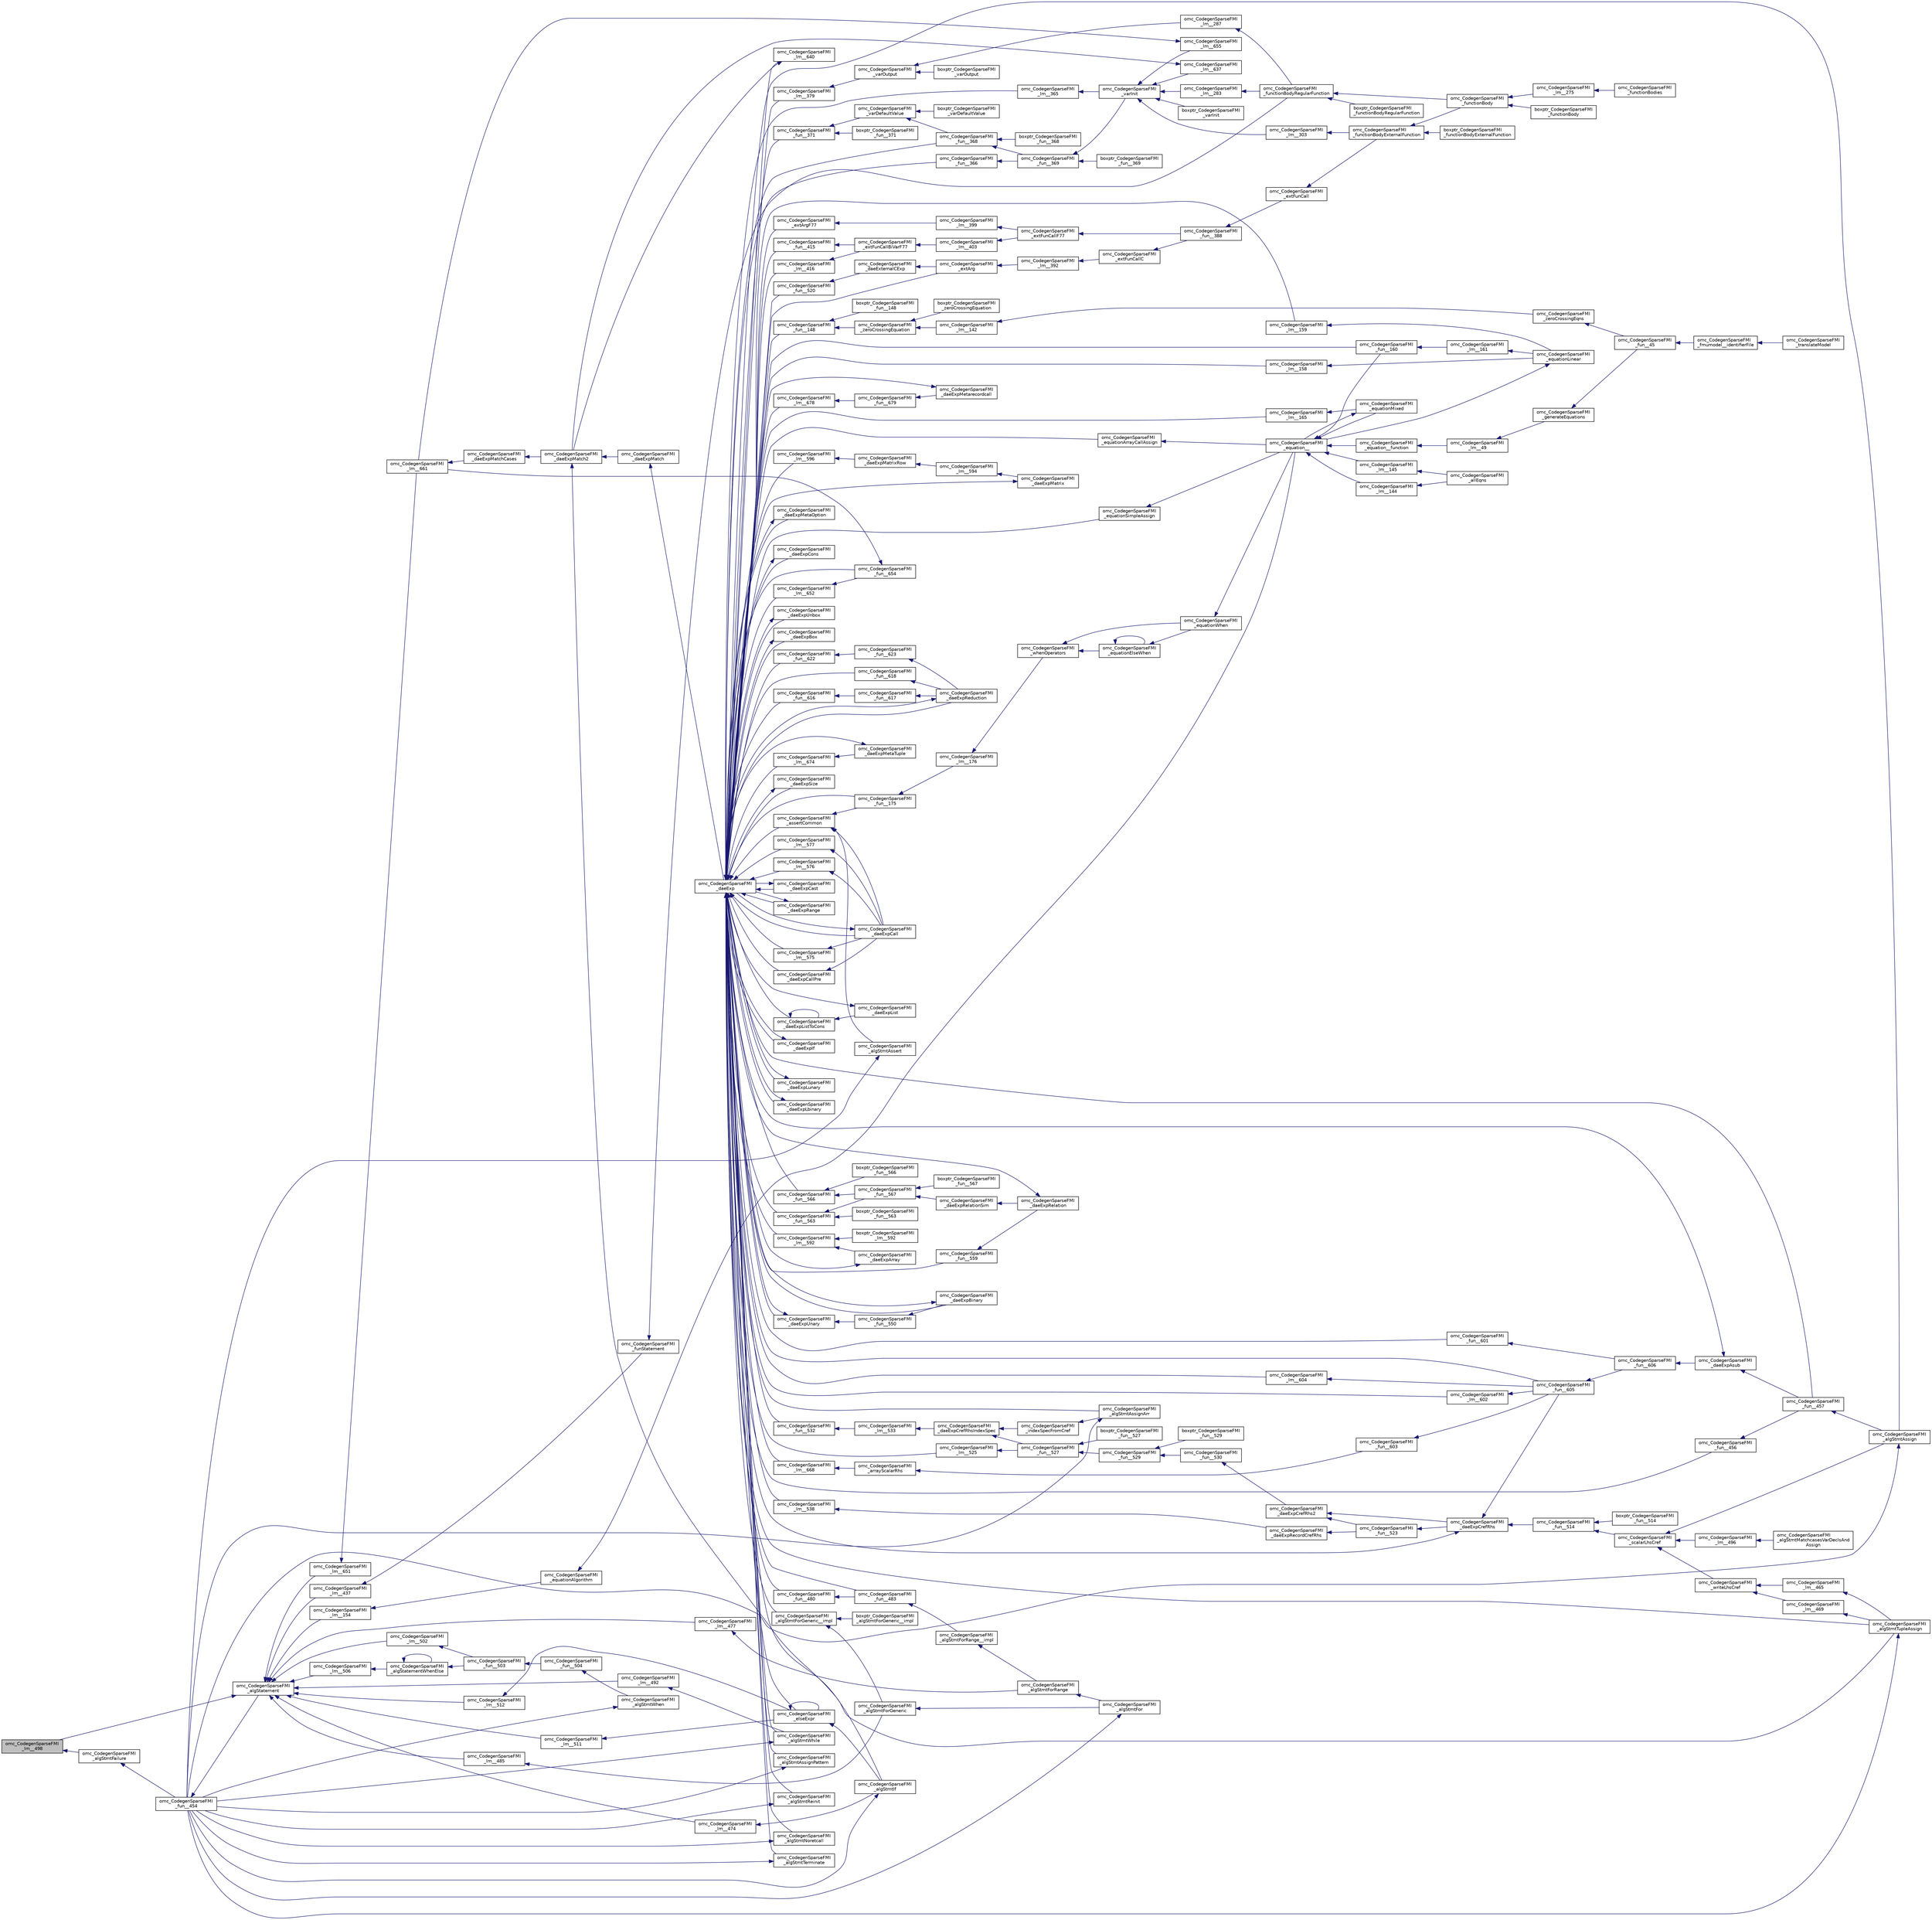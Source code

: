 digraph "omc_CodegenSparseFMI_lm__498"
{
  edge [fontname="Helvetica",fontsize="10",labelfontname="Helvetica",labelfontsize="10"];
  node [fontname="Helvetica",fontsize="10",shape=record];
  rankdir="LR";
  Node202508 [label="omc_CodegenSparseFMI\l_lm__498",height=0.2,width=0.4,color="black", fillcolor="grey75", style="filled", fontcolor="black"];
  Node202508 -> Node202509 [dir="back",color="midnightblue",fontsize="10",style="solid",fontname="Helvetica"];
  Node202509 [label="omc_CodegenSparseFMI\l_algStmtFailure",height=0.2,width=0.4,color="black", fillcolor="white", style="filled",URL="$da/d88/_codegen_sparse_f_m_i_8h.html#ad11b2d0a665f24fbe809721a52d58392"];
  Node202509 -> Node202510 [dir="back",color="midnightblue",fontsize="10",style="solid",fontname="Helvetica"];
  Node202510 [label="omc_CodegenSparseFMI\l_fun__454",height=0.2,width=0.4,color="black", fillcolor="white", style="filled",URL="$d1/d2e/_codegen_sparse_f_m_i_8c.html#a38506d8a286cdb1703e9653cec496244"];
  Node202510 -> Node202511 [dir="back",color="midnightblue",fontsize="10",style="solid",fontname="Helvetica"];
  Node202511 [label="omc_CodegenSparseFMI\l_algStatement",height=0.2,width=0.4,color="black", fillcolor="white", style="filled",URL="$da/d88/_codegen_sparse_f_m_i_8h.html#a5d1fbf810cfb458410c3f606dd4518d6"];
  Node202511 -> Node202512 [dir="back",color="midnightblue",fontsize="10",style="solid",fontname="Helvetica"];
  Node202512 [label="omc_CodegenSparseFMI\l_lm__651",height=0.2,width=0.4,color="black", fillcolor="white", style="filled",URL="$d1/d2e/_codegen_sparse_f_m_i_8c.html#a4601ee3bb7611f920e2f9c96c21fce8e"];
  Node202512 -> Node202513 [dir="back",color="midnightblue",fontsize="10",style="solid",fontname="Helvetica"];
  Node202513 [label="omc_CodegenSparseFMI\l_lm__661",height=0.2,width=0.4,color="black", fillcolor="white", style="filled",URL="$d1/d2e/_codegen_sparse_f_m_i_8c.html#af15d08c53a5b48667e16622e16e97ec5"];
  Node202513 -> Node202514 [dir="back",color="midnightblue",fontsize="10",style="solid",fontname="Helvetica"];
  Node202514 [label="omc_CodegenSparseFMI\l_daeExpMatchCases",height=0.2,width=0.4,color="black", fillcolor="white", style="filled",URL="$da/d88/_codegen_sparse_f_m_i_8h.html#a67c72be0aaa49a7a85509e1c5ab98b41"];
  Node202514 -> Node202515 [dir="back",color="midnightblue",fontsize="10",style="solid",fontname="Helvetica"];
  Node202515 [label="omc_CodegenSparseFMI\l_daeExpMatch2",height=0.2,width=0.4,color="black", fillcolor="white", style="filled",URL="$da/d88/_codegen_sparse_f_m_i_8h.html#a3d2d85eda4fc6adaf9f0a30a7a870128"];
  Node202515 -> Node202516 [dir="back",color="midnightblue",fontsize="10",style="solid",fontname="Helvetica"];
  Node202516 [label="omc_CodegenSparseFMI\l_daeExpMatch",height=0.2,width=0.4,color="black", fillcolor="white", style="filled",URL="$da/d88/_codegen_sparse_f_m_i_8h.html#a59ba01dc770311168227b0e3a87b1e1d"];
  Node202516 -> Node202517 [dir="back",color="midnightblue",fontsize="10",style="solid",fontname="Helvetica"];
  Node202517 [label="omc_CodegenSparseFMI\l_daeExp",height=0.2,width=0.4,color="black", fillcolor="white", style="filled",URL="$da/d88/_codegen_sparse_f_m_i_8h.html#ab26972f772620810838d527d8554f2ac"];
  Node202517 -> Node202518 [dir="back",color="midnightblue",fontsize="10",style="solid",fontname="Helvetica"];
  Node202518 [label="omc_CodegenSparseFMI\l_assertCommon",height=0.2,width=0.4,color="black", fillcolor="white", style="filled",URL="$da/d88/_codegen_sparse_f_m_i_8h.html#affff73cc747add47129bcbacc2d38f9a"];
  Node202518 -> Node202519 [dir="back",color="midnightblue",fontsize="10",style="solid",fontname="Helvetica"];
  Node202519 [label="omc_CodegenSparseFMI\l_daeExpCall",height=0.2,width=0.4,color="black", fillcolor="white", style="filled",URL="$da/d88/_codegen_sparse_f_m_i_8h.html#a48a7b37bcd95aafb972b82321fa96aac"];
  Node202519 -> Node202517 [dir="back",color="midnightblue",fontsize="10",style="solid",fontname="Helvetica"];
  Node202518 -> Node202520 [dir="back",color="midnightblue",fontsize="10",style="solid",fontname="Helvetica"];
  Node202520 [label="omc_CodegenSparseFMI\l_algStmtAssert",height=0.2,width=0.4,color="black", fillcolor="white", style="filled",URL="$da/d88/_codegen_sparse_f_m_i_8h.html#a6b429ec5152996a5f9279a3ddf6844b0"];
  Node202520 -> Node202510 [dir="back",color="midnightblue",fontsize="10",style="solid",fontname="Helvetica"];
  Node202518 -> Node202521 [dir="back",color="midnightblue",fontsize="10",style="solid",fontname="Helvetica"];
  Node202521 [label="omc_CodegenSparseFMI\l_fun__175",height=0.2,width=0.4,color="black", fillcolor="white", style="filled",URL="$d1/d2e/_codegen_sparse_f_m_i_8c.html#ae71d3dbce84027f4da25d630128e9f06"];
  Node202521 -> Node202522 [dir="back",color="midnightblue",fontsize="10",style="solid",fontname="Helvetica"];
  Node202522 [label="omc_CodegenSparseFMI\l_lm__176",height=0.2,width=0.4,color="black", fillcolor="white", style="filled",URL="$d1/d2e/_codegen_sparse_f_m_i_8c.html#a3aab67e796da3718ac21ae4e0b10522b"];
  Node202522 -> Node202523 [dir="back",color="midnightblue",fontsize="10",style="solid",fontname="Helvetica"];
  Node202523 [label="omc_CodegenSparseFMI\l_whenOperators",height=0.2,width=0.4,color="black", fillcolor="white", style="filled",URL="$da/d88/_codegen_sparse_f_m_i_8h.html#aaa56a6cbe937c9e43604fbefcddc43d4"];
  Node202523 -> Node202524 [dir="back",color="midnightblue",fontsize="10",style="solid",fontname="Helvetica"];
  Node202524 [label="omc_CodegenSparseFMI\l_equationElseWhen",height=0.2,width=0.4,color="black", fillcolor="white", style="filled",URL="$da/d88/_codegen_sparse_f_m_i_8h.html#a9252f94be6a8d4db5d542a2a30867d21"];
  Node202524 -> Node202524 [dir="back",color="midnightblue",fontsize="10",style="solid",fontname="Helvetica"];
  Node202524 -> Node202525 [dir="back",color="midnightblue",fontsize="10",style="solid",fontname="Helvetica"];
  Node202525 [label="omc_CodegenSparseFMI\l_equationWhen",height=0.2,width=0.4,color="black", fillcolor="white", style="filled",URL="$da/d88/_codegen_sparse_f_m_i_8h.html#a182b50d619540de019adbeb9053f85d2"];
  Node202525 -> Node202526 [dir="back",color="midnightblue",fontsize="10",style="solid",fontname="Helvetica"];
  Node202526 [label="omc_CodegenSparseFMI\l_equation__",height=0.2,width=0.4,color="black", fillcolor="white", style="filled",URL="$da/d88/_codegen_sparse_f_m_i_8h.html#a99f4c0cb745d02faf3615bcda104a18a"];
  Node202526 -> Node202527 [dir="back",color="midnightblue",fontsize="10",style="solid",fontname="Helvetica"];
  Node202527 [label="omc_CodegenSparseFMI\l_equationMixed",height=0.2,width=0.4,color="black", fillcolor="white", style="filled",URL="$da/d88/_codegen_sparse_f_m_i_8h.html#ac29f9768bd0d77a3e1e85ee8d33113f2"];
  Node202527 -> Node202526 [dir="back",color="midnightblue",fontsize="10",style="solid",fontname="Helvetica"];
  Node202526 -> Node202528 [dir="back",color="midnightblue",fontsize="10",style="solid",fontname="Helvetica"];
  Node202528 [label="omc_CodegenSparseFMI\l_fun__160",height=0.2,width=0.4,color="black", fillcolor="white", style="filled",URL="$d1/d2e/_codegen_sparse_f_m_i_8c.html#ae706b7e1daac9ecce083bb0f153c4537"];
  Node202528 -> Node202529 [dir="back",color="midnightblue",fontsize="10",style="solid",fontname="Helvetica"];
  Node202529 [label="omc_CodegenSparseFMI\l_lm__161",height=0.2,width=0.4,color="black", fillcolor="white", style="filled",URL="$d1/d2e/_codegen_sparse_f_m_i_8c.html#afef10b15667b5fa348e2e5474100a059"];
  Node202529 -> Node202530 [dir="back",color="midnightblue",fontsize="10",style="solid",fontname="Helvetica"];
  Node202530 [label="omc_CodegenSparseFMI\l_equationLinear",height=0.2,width=0.4,color="black", fillcolor="white", style="filled",URL="$da/d88/_codegen_sparse_f_m_i_8h.html#ae8ae758cee8e51f80c69f273ea2dead4"];
  Node202530 -> Node202526 [dir="back",color="midnightblue",fontsize="10",style="solid",fontname="Helvetica"];
  Node202526 -> Node202531 [dir="back",color="midnightblue",fontsize="10",style="solid",fontname="Helvetica"];
  Node202531 [label="omc_CodegenSparseFMI\l_lm__145",height=0.2,width=0.4,color="black", fillcolor="white", style="filled",URL="$d1/d2e/_codegen_sparse_f_m_i_8c.html#a482b9fe4a2cf1170ba37c04cbeeba56b"];
  Node202531 -> Node202532 [dir="back",color="midnightblue",fontsize="10",style="solid",fontname="Helvetica"];
  Node202532 [label="omc_CodegenSparseFMI\l_allEqns",height=0.2,width=0.4,color="black", fillcolor="white", style="filled",URL="$da/d88/_codegen_sparse_f_m_i_8h.html#a94fa0652e8d98e8869394cc988af391b"];
  Node202526 -> Node202533 [dir="back",color="midnightblue",fontsize="10",style="solid",fontname="Helvetica"];
  Node202533 [label="omc_CodegenSparseFMI\l_lm__144",height=0.2,width=0.4,color="black", fillcolor="white", style="filled",URL="$d1/d2e/_codegen_sparse_f_m_i_8c.html#a53bc84287c3730b73c523380ca378dcf"];
  Node202533 -> Node202532 [dir="back",color="midnightblue",fontsize="10",style="solid",fontname="Helvetica"];
  Node202526 -> Node202534 [dir="back",color="midnightblue",fontsize="10",style="solid",fontname="Helvetica"];
  Node202534 [label="omc_CodegenSparseFMI\l_equation__function",height=0.2,width=0.4,color="black", fillcolor="white", style="filled",URL="$da/d88/_codegen_sparse_f_m_i_8h.html#a3b6d78478d2920ade27380933feef664"];
  Node202534 -> Node202535 [dir="back",color="midnightblue",fontsize="10",style="solid",fontname="Helvetica"];
  Node202535 [label="omc_CodegenSparseFMI\l_lm__49",height=0.2,width=0.4,color="black", fillcolor="white", style="filled",URL="$d1/d2e/_codegen_sparse_f_m_i_8c.html#afd950130e5951ce5d9b078504b8e5445"];
  Node202535 -> Node202536 [dir="back",color="midnightblue",fontsize="10",style="solid",fontname="Helvetica"];
  Node202536 [label="omc_CodegenSparseFMI\l_generateEquations",height=0.2,width=0.4,color="black", fillcolor="white", style="filled",URL="$da/d88/_codegen_sparse_f_m_i_8h.html#a944e50c37aa93fa6e9c540a7d9a7f671"];
  Node202536 -> Node202537 [dir="back",color="midnightblue",fontsize="10",style="solid",fontname="Helvetica"];
  Node202537 [label="omc_CodegenSparseFMI\l_fun__45",height=0.2,width=0.4,color="black", fillcolor="white", style="filled",URL="$d1/d2e/_codegen_sparse_f_m_i_8c.html#a33c397eee4567dbaf5269d88f9ea50f2"];
  Node202537 -> Node202538 [dir="back",color="midnightblue",fontsize="10",style="solid",fontname="Helvetica"];
  Node202538 [label="omc_CodegenSparseFMI\l_fmumodel__identifierFile",height=0.2,width=0.4,color="black", fillcolor="white", style="filled",URL="$da/d88/_codegen_sparse_f_m_i_8h.html#a0d704247081fbb1f268bdd5ae5d7f3f3"];
  Node202538 -> Node202539 [dir="back",color="midnightblue",fontsize="10",style="solid",fontname="Helvetica"];
  Node202539 [label="omc_CodegenSparseFMI\l_translateModel",height=0.2,width=0.4,color="black", fillcolor="white", style="filled",URL="$da/d88/_codegen_sparse_f_m_i_8h.html#a6e115544fcae7968ab9fa00a0ea17b1d"];
  Node202523 -> Node202525 [dir="back",color="midnightblue",fontsize="10",style="solid",fontname="Helvetica"];
  Node202517 -> Node202540 [dir="back",color="midnightblue",fontsize="10",style="solid",fontname="Helvetica"];
  Node202540 [label="omc_CodegenSparseFMI\l_algStmtAssignPattern",height=0.2,width=0.4,color="black", fillcolor="white", style="filled",URL="$da/d88/_codegen_sparse_f_m_i_8h.html#aa769cf6a279946c8484ba60efafa1bc7"];
  Node202540 -> Node202510 [dir="back",color="midnightblue",fontsize="10",style="solid",fontname="Helvetica"];
  Node202517 -> Node202541 [dir="back",color="midnightblue",fontsize="10",style="solid",fontname="Helvetica"];
  Node202541 [label="omc_CodegenSparseFMI\l_lm__678",height=0.2,width=0.4,color="black", fillcolor="white", style="filled",URL="$d1/d2e/_codegen_sparse_f_m_i_8c.html#a128c47290974b3ffbcea043e82979943"];
  Node202541 -> Node202542 [dir="back",color="midnightblue",fontsize="10",style="solid",fontname="Helvetica"];
  Node202542 [label="omc_CodegenSparseFMI\l_fun__679",height=0.2,width=0.4,color="black", fillcolor="white", style="filled",URL="$d1/d2e/_codegen_sparse_f_m_i_8c.html#a2365ba198f39b872daa06cc5d23c6252"];
  Node202542 -> Node202543 [dir="back",color="midnightblue",fontsize="10",style="solid",fontname="Helvetica"];
  Node202543 [label="omc_CodegenSparseFMI\l_daeExpMetarecordcall",height=0.2,width=0.4,color="black", fillcolor="white", style="filled",URL="$da/d88/_codegen_sparse_f_m_i_8h.html#af4d3cdaeb7380d8a65146e12030c5c0e"];
  Node202543 -> Node202517 [dir="back",color="midnightblue",fontsize="10",style="solid",fontname="Helvetica"];
  Node202517 -> Node202544 [dir="back",color="midnightblue",fontsize="10",style="solid",fontname="Helvetica"];
  Node202544 [label="omc_CodegenSparseFMI\l_daeExpMetaOption",height=0.2,width=0.4,color="black", fillcolor="white", style="filled",URL="$da/d88/_codegen_sparse_f_m_i_8h.html#ae536b39241762561555271004c37440e"];
  Node202544 -> Node202517 [dir="back",color="midnightblue",fontsize="10",style="solid",fontname="Helvetica"];
  Node202517 -> Node202545 [dir="back",color="midnightblue",fontsize="10",style="solid",fontname="Helvetica"];
  Node202545 [label="omc_CodegenSparseFMI\l_lm__674",height=0.2,width=0.4,color="black", fillcolor="white", style="filled",URL="$d1/d2e/_codegen_sparse_f_m_i_8c.html#ad52f1b672015908228e495a9b9ff40ca"];
  Node202545 -> Node202546 [dir="back",color="midnightblue",fontsize="10",style="solid",fontname="Helvetica"];
  Node202546 [label="omc_CodegenSparseFMI\l_daeExpMetaTuple",height=0.2,width=0.4,color="black", fillcolor="white", style="filled",URL="$da/d88/_codegen_sparse_f_m_i_8h.html#a37dab4d4c7bc7fd838505c060a8b9049"];
  Node202546 -> Node202517 [dir="back",color="midnightblue",fontsize="10",style="solid",fontname="Helvetica"];
  Node202517 -> Node202547 [dir="back",color="midnightblue",fontsize="10",style="solid",fontname="Helvetica"];
  Node202547 [label="omc_CodegenSparseFMI\l_daeExpCons",height=0.2,width=0.4,color="black", fillcolor="white", style="filled",URL="$da/d88/_codegen_sparse_f_m_i_8h.html#ab881b9f7dbddb69fe91bb74c9c5c54c1"];
  Node202547 -> Node202517 [dir="back",color="midnightblue",fontsize="10",style="solid",fontname="Helvetica"];
  Node202517 -> Node202548 [dir="back",color="midnightblue",fontsize="10",style="solid",fontname="Helvetica"];
  Node202548 [label="omc_CodegenSparseFMI\l_daeExpListToCons",height=0.2,width=0.4,color="black", fillcolor="white", style="filled",URL="$da/d88/_codegen_sparse_f_m_i_8h.html#a1d1ae6cb82e69292e58b8c65e002ea55"];
  Node202548 -> Node202548 [dir="back",color="midnightblue",fontsize="10",style="solid",fontname="Helvetica"];
  Node202548 -> Node202549 [dir="back",color="midnightblue",fontsize="10",style="solid",fontname="Helvetica"];
  Node202549 [label="omc_CodegenSparseFMI\l_daeExpList",height=0.2,width=0.4,color="black", fillcolor="white", style="filled",URL="$da/d88/_codegen_sparse_f_m_i_8h.html#a2f666b582c610d5c8b23988ecba9664b"];
  Node202549 -> Node202517 [dir="back",color="midnightblue",fontsize="10",style="solid",fontname="Helvetica"];
  Node202517 -> Node202550 [dir="back",color="midnightblue",fontsize="10",style="solid",fontname="Helvetica"];
  Node202550 [label="omc_CodegenSparseFMI\l_lm__668",height=0.2,width=0.4,color="black", fillcolor="white", style="filled",URL="$d1/d2e/_codegen_sparse_f_m_i_8c.html#a76351725b41da0af498aadf54b92c275"];
  Node202550 -> Node202551 [dir="back",color="midnightblue",fontsize="10",style="solid",fontname="Helvetica"];
  Node202551 [label="omc_CodegenSparseFMI\l_arrayScalarRhs",height=0.2,width=0.4,color="black", fillcolor="white", style="filled",URL="$da/d88/_codegen_sparse_f_m_i_8h.html#ab4de96fd8fb5647ef325ca122a4753f3"];
  Node202551 -> Node202552 [dir="back",color="midnightblue",fontsize="10",style="solid",fontname="Helvetica"];
  Node202552 [label="omc_CodegenSparseFMI\l_fun__603",height=0.2,width=0.4,color="black", fillcolor="white", style="filled",URL="$d1/d2e/_codegen_sparse_f_m_i_8c.html#adbd2857da6df0e479b3bd77c5b7a8f7d"];
  Node202552 -> Node202553 [dir="back",color="midnightblue",fontsize="10",style="solid",fontname="Helvetica"];
  Node202553 [label="omc_CodegenSparseFMI\l_fun__605",height=0.2,width=0.4,color="black", fillcolor="white", style="filled",URL="$d1/d2e/_codegen_sparse_f_m_i_8c.html#a9bd0f333ed74be93d8bd6468cde56736"];
  Node202553 -> Node202554 [dir="back",color="midnightblue",fontsize="10",style="solid",fontname="Helvetica"];
  Node202554 [label="omc_CodegenSparseFMI\l_fun__606",height=0.2,width=0.4,color="black", fillcolor="white", style="filled",URL="$d1/d2e/_codegen_sparse_f_m_i_8c.html#a57e7ee8cc6cf0e5de142a92a92caf6d0"];
  Node202554 -> Node202555 [dir="back",color="midnightblue",fontsize="10",style="solid",fontname="Helvetica"];
  Node202555 [label="omc_CodegenSparseFMI\l_daeExpAsub",height=0.2,width=0.4,color="black", fillcolor="white", style="filled",URL="$da/d88/_codegen_sparse_f_m_i_8h.html#ab042430b0f630bd548c9122206a41a76"];
  Node202555 -> Node202517 [dir="back",color="midnightblue",fontsize="10",style="solid",fontname="Helvetica"];
  Node202555 -> Node202556 [dir="back",color="midnightblue",fontsize="10",style="solid",fontname="Helvetica"];
  Node202556 [label="omc_CodegenSparseFMI\l_fun__457",height=0.2,width=0.4,color="black", fillcolor="white", style="filled",URL="$d1/d2e/_codegen_sparse_f_m_i_8c.html#a9a66843f2c8f85ed8a0e89829eadf41b"];
  Node202556 -> Node202557 [dir="back",color="midnightblue",fontsize="10",style="solid",fontname="Helvetica"];
  Node202557 [label="omc_CodegenSparseFMI\l_algStmtAssign",height=0.2,width=0.4,color="black", fillcolor="white", style="filled",URL="$da/d88/_codegen_sparse_f_m_i_8h.html#a1c3cbb22c2453d6b93e5a19e87126639"];
  Node202557 -> Node202510 [dir="back",color="midnightblue",fontsize="10",style="solid",fontname="Helvetica"];
  Node202517 -> Node202558 [dir="back",color="midnightblue",fontsize="10",style="solid",fontname="Helvetica"];
  Node202558 [label="omc_CodegenSparseFMI\l_daeExpUnbox",height=0.2,width=0.4,color="black", fillcolor="white", style="filled",URL="$da/d88/_codegen_sparse_f_m_i_8h.html#ad8a93ec5bfec6454d268e95a82bf96b8"];
  Node202558 -> Node202517 [dir="back",color="midnightblue",fontsize="10",style="solid",fontname="Helvetica"];
  Node202517 -> Node202559 [dir="back",color="midnightblue",fontsize="10",style="solid",fontname="Helvetica"];
  Node202559 [label="omc_CodegenSparseFMI\l_daeExpBox",height=0.2,width=0.4,color="black", fillcolor="white", style="filled",URL="$da/d88/_codegen_sparse_f_m_i_8h.html#a39dc1615a535b01d20db9b87fc607d3c"];
  Node202559 -> Node202517 [dir="back",color="midnightblue",fontsize="10",style="solid",fontname="Helvetica"];
  Node202517 -> Node202560 [dir="back",color="midnightblue",fontsize="10",style="solid",fontname="Helvetica"];
  Node202560 [label="omc_CodegenSparseFMI\l_fun__654",height=0.2,width=0.4,color="black", fillcolor="white", style="filled",URL="$d1/d2e/_codegen_sparse_f_m_i_8c.html#a779418d021f2bf6e5e05257271d6512f"];
  Node202560 -> Node202513 [dir="back",color="midnightblue",fontsize="10",style="solid",fontname="Helvetica"];
  Node202517 -> Node202561 [dir="back",color="midnightblue",fontsize="10",style="solid",fontname="Helvetica"];
  Node202561 [label="omc_CodegenSparseFMI\l_lm__652",height=0.2,width=0.4,color="black", fillcolor="white", style="filled",URL="$d1/d2e/_codegen_sparse_f_m_i_8c.html#afb77daba20dc13d99f8916228d277ad2"];
  Node202561 -> Node202560 [dir="back",color="midnightblue",fontsize="10",style="solid",fontname="Helvetica"];
  Node202517 -> Node202562 [dir="back",color="midnightblue",fontsize="10",style="solid",fontname="Helvetica"];
  Node202562 [label="omc_CodegenSparseFMI\l_lm__640",height=0.2,width=0.4,color="black", fillcolor="white", style="filled",URL="$d1/d2e/_codegen_sparse_f_m_i_8c.html#ab7ae5141c274871c57b0fb912e7ddaf7"];
  Node202562 -> Node202515 [dir="back",color="midnightblue",fontsize="10",style="solid",fontname="Helvetica"];
  Node202517 -> Node202563 [dir="back",color="midnightblue",fontsize="10",style="solid",fontname="Helvetica"];
  Node202563 [label="omc_CodegenSparseFMI\l_daeExpReduction",height=0.2,width=0.4,color="black", fillcolor="white", style="filled",URL="$da/d88/_codegen_sparse_f_m_i_8h.html#a215e1cfa638090eb2c87b8d31be99cf0"];
  Node202563 -> Node202517 [dir="back",color="midnightblue",fontsize="10",style="solid",fontname="Helvetica"];
  Node202517 -> Node202564 [dir="back",color="midnightblue",fontsize="10",style="solid",fontname="Helvetica"];
  Node202564 [label="omc_CodegenSparseFMI\l_fun__622",height=0.2,width=0.4,color="black", fillcolor="white", style="filled",URL="$d1/d2e/_codegen_sparse_f_m_i_8c.html#ae5c95b0ba06e68ed18a5d60da4cda046"];
  Node202564 -> Node202565 [dir="back",color="midnightblue",fontsize="10",style="solid",fontname="Helvetica"];
  Node202565 [label="omc_CodegenSparseFMI\l_fun__623",height=0.2,width=0.4,color="black", fillcolor="white", style="filled",URL="$d1/d2e/_codegen_sparse_f_m_i_8c.html#ad252a6b0c4628a8f587fbfdf6b702226"];
  Node202565 -> Node202563 [dir="back",color="midnightblue",fontsize="10",style="solid",fontname="Helvetica"];
  Node202517 -> Node202566 [dir="back",color="midnightblue",fontsize="10",style="solid",fontname="Helvetica"];
  Node202566 [label="omc_CodegenSparseFMI\l_fun__618",height=0.2,width=0.4,color="black", fillcolor="white", style="filled",URL="$d1/d2e/_codegen_sparse_f_m_i_8c.html#a6b9efcf5bb1e83e9d6d64821e5b15530"];
  Node202566 -> Node202563 [dir="back",color="midnightblue",fontsize="10",style="solid",fontname="Helvetica"];
  Node202517 -> Node202567 [dir="back",color="midnightblue",fontsize="10",style="solid",fontname="Helvetica"];
  Node202567 [label="omc_CodegenSparseFMI\l_fun__616",height=0.2,width=0.4,color="black", fillcolor="white", style="filled",URL="$d1/d2e/_codegen_sparse_f_m_i_8c.html#a635859e8c511453505953fab612853b3"];
  Node202567 -> Node202568 [dir="back",color="midnightblue",fontsize="10",style="solid",fontname="Helvetica"];
  Node202568 [label="omc_CodegenSparseFMI\l_fun__617",height=0.2,width=0.4,color="black", fillcolor="white", style="filled",URL="$d1/d2e/_codegen_sparse_f_m_i_8c.html#aa08069808fe588458678d9549eb3b245"];
  Node202568 -> Node202563 [dir="back",color="midnightblue",fontsize="10",style="solid",fontname="Helvetica"];
  Node202517 -> Node202569 [dir="back",color="midnightblue",fontsize="10",style="solid",fontname="Helvetica"];
  Node202569 [label="omc_CodegenSparseFMI\l_daeExpSize",height=0.2,width=0.4,color="black", fillcolor="white", style="filled",URL="$da/d88/_codegen_sparse_f_m_i_8h.html#a65806134dc2b86c56ad13bd542641799"];
  Node202569 -> Node202517 [dir="back",color="midnightblue",fontsize="10",style="solid",fontname="Helvetica"];
  Node202517 -> Node202570 [dir="back",color="midnightblue",fontsize="10",style="solid",fontname="Helvetica"];
  Node202570 [label="omc_CodegenSparseFMI\l_daeExpCallPre",height=0.2,width=0.4,color="black", fillcolor="white", style="filled",URL="$da/d88/_codegen_sparse_f_m_i_8h.html#a14fa316eb180ca150badd71a2b426953"];
  Node202570 -> Node202519 [dir="back",color="midnightblue",fontsize="10",style="solid",fontname="Helvetica"];
  Node202517 -> Node202553 [dir="back",color="midnightblue",fontsize="10",style="solid",fontname="Helvetica"];
  Node202517 -> Node202571 [dir="back",color="midnightblue",fontsize="10",style="solid",fontname="Helvetica"];
  Node202571 [label="omc_CodegenSparseFMI\l_lm__604",height=0.2,width=0.4,color="black", fillcolor="white", style="filled",URL="$d1/d2e/_codegen_sparse_f_m_i_8c.html#a1ea19ba89eb6b92706330d280b4a28c4"];
  Node202571 -> Node202553 [dir="back",color="midnightblue",fontsize="10",style="solid",fontname="Helvetica"];
  Node202517 -> Node202572 [dir="back",color="midnightblue",fontsize="10",style="solid",fontname="Helvetica"];
  Node202572 [label="omc_CodegenSparseFMI\l_lm__602",height=0.2,width=0.4,color="black", fillcolor="white", style="filled",URL="$d1/d2e/_codegen_sparse_f_m_i_8c.html#a033ed9fe3cb36fea59e62007c6a4d090"];
  Node202572 -> Node202553 [dir="back",color="midnightblue",fontsize="10",style="solid",fontname="Helvetica"];
  Node202517 -> Node202573 [dir="back",color="midnightblue",fontsize="10",style="solid",fontname="Helvetica"];
  Node202573 [label="omc_CodegenSparseFMI\l_fun__601",height=0.2,width=0.4,color="black", fillcolor="white", style="filled",URL="$d1/d2e/_codegen_sparse_f_m_i_8c.html#a7e7064f5d085e776607bd7e91ba97557"];
  Node202573 -> Node202554 [dir="back",color="midnightblue",fontsize="10",style="solid",fontname="Helvetica"];
  Node202517 -> Node202574 [dir="back",color="midnightblue",fontsize="10",style="solid",fontname="Helvetica"];
  Node202574 [label="omc_CodegenSparseFMI\l_daeExpCast",height=0.2,width=0.4,color="black", fillcolor="white", style="filled",URL="$da/d88/_codegen_sparse_f_m_i_8h.html#a4925df985f63c7b864fc53ff465f925e"];
  Node202574 -> Node202517 [dir="back",color="midnightblue",fontsize="10",style="solid",fontname="Helvetica"];
  Node202517 -> Node202575 [dir="back",color="midnightblue",fontsize="10",style="solid",fontname="Helvetica"];
  Node202575 [label="omc_CodegenSparseFMI\l_daeExpRange",height=0.2,width=0.4,color="black", fillcolor="white", style="filled",URL="$da/d88/_codegen_sparse_f_m_i_8h.html#ab06fb091af14bb2ea0472c05fb26c075"];
  Node202575 -> Node202517 [dir="back",color="midnightblue",fontsize="10",style="solid",fontname="Helvetica"];
  Node202517 -> Node202576 [dir="back",color="midnightblue",fontsize="10",style="solid",fontname="Helvetica"];
  Node202576 [label="omc_CodegenSparseFMI\l_lm__596",height=0.2,width=0.4,color="black", fillcolor="white", style="filled",URL="$d1/d2e/_codegen_sparse_f_m_i_8c.html#a14d5df57654fa55b92d5aff9036ec0ab"];
  Node202576 -> Node202577 [dir="back",color="midnightblue",fontsize="10",style="solid",fontname="Helvetica"];
  Node202577 [label="omc_CodegenSparseFMI\l_daeExpMatrixRow",height=0.2,width=0.4,color="black", fillcolor="white", style="filled",URL="$da/d88/_codegen_sparse_f_m_i_8h.html#aaa8e0e4a311cbf73da7a14c47f4570ac"];
  Node202577 -> Node202578 [dir="back",color="midnightblue",fontsize="10",style="solid",fontname="Helvetica"];
  Node202578 [label="omc_CodegenSparseFMI\l_lm__594",height=0.2,width=0.4,color="black", fillcolor="white", style="filled",URL="$d1/d2e/_codegen_sparse_f_m_i_8c.html#a6851ce9fae595fa7b523b79ce247f9ea"];
  Node202578 -> Node202579 [dir="back",color="midnightblue",fontsize="10",style="solid",fontname="Helvetica"];
  Node202579 [label="omc_CodegenSparseFMI\l_daeExpMatrix",height=0.2,width=0.4,color="black", fillcolor="white", style="filled",URL="$da/d88/_codegen_sparse_f_m_i_8h.html#a6f74e3aeec53ec03a5f219a12576dca4"];
  Node202579 -> Node202517 [dir="back",color="midnightblue",fontsize="10",style="solid",fontname="Helvetica"];
  Node202517 -> Node202580 [dir="back",color="midnightblue",fontsize="10",style="solid",fontname="Helvetica"];
  Node202580 [label="omc_CodegenSparseFMI\l_lm__592",height=0.2,width=0.4,color="black", fillcolor="white", style="filled",URL="$d1/d2e/_codegen_sparse_f_m_i_8c.html#a2e9ed496758b97468e8f6941914f675c"];
  Node202580 -> Node202581 [dir="back",color="midnightblue",fontsize="10",style="solid",fontname="Helvetica"];
  Node202581 [label="omc_CodegenSparseFMI\l_daeExpArray",height=0.2,width=0.4,color="black", fillcolor="white", style="filled",URL="$da/d88/_codegen_sparse_f_m_i_8h.html#a88f664ab98fd5d6d05ad0e1958fa159f"];
  Node202581 -> Node202517 [dir="back",color="midnightblue",fontsize="10",style="solid",fontname="Helvetica"];
  Node202580 -> Node202582 [dir="back",color="midnightblue",fontsize="10",style="solid",fontname="Helvetica"];
  Node202582 [label="boxptr_CodegenSparseFMI\l_lm__592",height=0.2,width=0.4,color="black", fillcolor="white", style="filled",URL="$d1/d2e/_codegen_sparse_f_m_i_8c.html#a14367956a97e5e5449a9ee418310e77f"];
  Node202517 -> Node202519 [dir="back",color="midnightblue",fontsize="10",style="solid",fontname="Helvetica"];
  Node202517 -> Node202583 [dir="back",color="midnightblue",fontsize="10",style="solid",fontname="Helvetica"];
  Node202583 [label="omc_CodegenSparseFMI\l_lm__577",height=0.2,width=0.4,color="black", fillcolor="white", style="filled",URL="$d1/d2e/_codegen_sparse_f_m_i_8c.html#aa4835158f163790c1f9e865fa1b20423"];
  Node202583 -> Node202519 [dir="back",color="midnightblue",fontsize="10",style="solid",fontname="Helvetica"];
  Node202517 -> Node202584 [dir="back",color="midnightblue",fontsize="10",style="solid",fontname="Helvetica"];
  Node202584 [label="omc_CodegenSparseFMI\l_lm__576",height=0.2,width=0.4,color="black", fillcolor="white", style="filled",URL="$d1/d2e/_codegen_sparse_f_m_i_8c.html#a40ec6104238226b95ab6a66b9cfeebaf"];
  Node202584 -> Node202519 [dir="back",color="midnightblue",fontsize="10",style="solid",fontname="Helvetica"];
  Node202517 -> Node202585 [dir="back",color="midnightblue",fontsize="10",style="solid",fontname="Helvetica"];
  Node202585 [label="omc_CodegenSparseFMI\l_lm__575",height=0.2,width=0.4,color="black", fillcolor="white", style="filled",URL="$d1/d2e/_codegen_sparse_f_m_i_8c.html#a88ecf3a6232cff443bc5d54993d50fc8"];
  Node202585 -> Node202519 [dir="back",color="midnightblue",fontsize="10",style="solid",fontname="Helvetica"];
  Node202517 -> Node202586 [dir="back",color="midnightblue",fontsize="10",style="solid",fontname="Helvetica"];
  Node202586 [label="omc_CodegenSparseFMI\l_daeExpIf",height=0.2,width=0.4,color="black", fillcolor="white", style="filled",URL="$da/d88/_codegen_sparse_f_m_i_8h.html#adab7f987725ccb3a03744e1de01d4c79"];
  Node202586 -> Node202517 [dir="back",color="midnightblue",fontsize="10",style="solid",fontname="Helvetica"];
  Node202517 -> Node202587 [dir="back",color="midnightblue",fontsize="10",style="solid",fontname="Helvetica"];
  Node202587 [label="omc_CodegenSparseFMI\l_fun__566",height=0.2,width=0.4,color="black", fillcolor="white", style="filled",URL="$d1/d2e/_codegen_sparse_f_m_i_8c.html#ad34858a04dcb80cd422869b85ac7c18d"];
  Node202587 -> Node202588 [dir="back",color="midnightblue",fontsize="10",style="solid",fontname="Helvetica"];
  Node202588 [label="omc_CodegenSparseFMI\l_fun__567",height=0.2,width=0.4,color="black", fillcolor="white", style="filled",URL="$d1/d2e/_codegen_sparse_f_m_i_8c.html#aef7d2649f8ac06f68ee746f6547d3e38"];
  Node202588 -> Node202589 [dir="back",color="midnightblue",fontsize="10",style="solid",fontname="Helvetica"];
  Node202589 [label="omc_CodegenSparseFMI\l_daeExpRelationSim",height=0.2,width=0.4,color="black", fillcolor="white", style="filled",URL="$da/d88/_codegen_sparse_f_m_i_8h.html#af7a4eaffacd2294a72d4d75d8c1c750d"];
  Node202589 -> Node202590 [dir="back",color="midnightblue",fontsize="10",style="solid",fontname="Helvetica"];
  Node202590 [label="omc_CodegenSparseFMI\l_daeExpRelation",height=0.2,width=0.4,color="black", fillcolor="white", style="filled",URL="$da/d88/_codegen_sparse_f_m_i_8h.html#af5c266092524f9c43b3e5ed60bde1598"];
  Node202590 -> Node202517 [dir="back",color="midnightblue",fontsize="10",style="solid",fontname="Helvetica"];
  Node202588 -> Node202591 [dir="back",color="midnightblue",fontsize="10",style="solid",fontname="Helvetica"];
  Node202591 [label="boxptr_CodegenSparseFMI\l_fun__567",height=0.2,width=0.4,color="black", fillcolor="white", style="filled",URL="$d1/d2e/_codegen_sparse_f_m_i_8c.html#a4dc4b62519efd3816c40fd491aaa13b0"];
  Node202587 -> Node202592 [dir="back",color="midnightblue",fontsize="10",style="solid",fontname="Helvetica"];
  Node202592 [label="boxptr_CodegenSparseFMI\l_fun__566",height=0.2,width=0.4,color="black", fillcolor="white", style="filled",URL="$d1/d2e/_codegen_sparse_f_m_i_8c.html#a3c4a6d6041e14096e6ab87ed411992ba"];
  Node202517 -> Node202593 [dir="back",color="midnightblue",fontsize="10",style="solid",fontname="Helvetica"];
  Node202593 [label="omc_CodegenSparseFMI\l_fun__563",height=0.2,width=0.4,color="black", fillcolor="white", style="filled",URL="$d1/d2e/_codegen_sparse_f_m_i_8c.html#a299b039f830fdd036c59be5072bb62f8"];
  Node202593 -> Node202588 [dir="back",color="midnightblue",fontsize="10",style="solid",fontname="Helvetica"];
  Node202593 -> Node202594 [dir="back",color="midnightblue",fontsize="10",style="solid",fontname="Helvetica"];
  Node202594 [label="boxptr_CodegenSparseFMI\l_fun__563",height=0.2,width=0.4,color="black", fillcolor="white", style="filled",URL="$d1/d2e/_codegen_sparse_f_m_i_8c.html#ab0129ca19779d8146bf4ef226594e5d6"];
  Node202517 -> Node202595 [dir="back",color="midnightblue",fontsize="10",style="solid",fontname="Helvetica"];
  Node202595 [label="omc_CodegenSparseFMI\l_fun__559",height=0.2,width=0.4,color="black", fillcolor="white", style="filled",URL="$d1/d2e/_codegen_sparse_f_m_i_8c.html#a5dbc7fcb9ca1752d28d85113c0e18957"];
  Node202595 -> Node202590 [dir="back",color="midnightblue",fontsize="10",style="solid",fontname="Helvetica"];
  Node202517 -> Node202596 [dir="back",color="midnightblue",fontsize="10",style="solid",fontname="Helvetica"];
  Node202596 [label="omc_CodegenSparseFMI\l_daeExpLunary",height=0.2,width=0.4,color="black", fillcolor="white", style="filled",URL="$da/d88/_codegen_sparse_f_m_i_8h.html#a2aa1a5d377bfb468965ccc50a6f50cb6"];
  Node202596 -> Node202517 [dir="back",color="midnightblue",fontsize="10",style="solid",fontname="Helvetica"];
  Node202517 -> Node202597 [dir="back",color="midnightblue",fontsize="10",style="solid",fontname="Helvetica"];
  Node202597 [label="omc_CodegenSparseFMI\l_daeExpLbinary",height=0.2,width=0.4,color="black", fillcolor="white", style="filled",URL="$da/d88/_codegen_sparse_f_m_i_8h.html#a0f27518bcedaf68af58ebf86d3864875"];
  Node202597 -> Node202517 [dir="back",color="midnightblue",fontsize="10",style="solid",fontname="Helvetica"];
  Node202517 -> Node202598 [dir="back",color="midnightblue",fontsize="10",style="solid",fontname="Helvetica"];
  Node202598 [label="omc_CodegenSparseFMI\l_daeExpUnary",height=0.2,width=0.4,color="black", fillcolor="white", style="filled",URL="$da/d88/_codegen_sparse_f_m_i_8h.html#af745f9e4c3d9336e78492c5e0a87bfb5"];
  Node202598 -> Node202599 [dir="back",color="midnightblue",fontsize="10",style="solid",fontname="Helvetica"];
  Node202599 [label="omc_CodegenSparseFMI\l_fun__550",height=0.2,width=0.4,color="black", fillcolor="white", style="filled",URL="$d1/d2e/_codegen_sparse_f_m_i_8c.html#ac6799101bb1a54a3de54a89d7fbed728"];
  Node202599 -> Node202600 [dir="back",color="midnightblue",fontsize="10",style="solid",fontname="Helvetica"];
  Node202600 [label="omc_CodegenSparseFMI\l_daeExpBinary",height=0.2,width=0.4,color="black", fillcolor="white", style="filled",URL="$da/d88/_codegen_sparse_f_m_i_8h.html#a2cb9117735be254ba999294fd9036b86"];
  Node202600 -> Node202517 [dir="back",color="midnightblue",fontsize="10",style="solid",fontname="Helvetica"];
  Node202598 -> Node202517 [dir="back",color="midnightblue",fontsize="10",style="solid",fontname="Helvetica"];
  Node202517 -> Node202600 [dir="back",color="midnightblue",fontsize="10",style="solid",fontname="Helvetica"];
  Node202517 -> Node202601 [dir="back",color="midnightblue",fontsize="10",style="solid",fontname="Helvetica"];
  Node202601 [label="omc_CodegenSparseFMI\l_lm__538",height=0.2,width=0.4,color="black", fillcolor="white", style="filled",URL="$d1/d2e/_codegen_sparse_f_m_i_8c.html#a5132382ff9f8af0f9c81ef9fb33ce140"];
  Node202601 -> Node202602 [dir="back",color="midnightblue",fontsize="10",style="solid",fontname="Helvetica"];
  Node202602 [label="omc_CodegenSparseFMI\l_daeExpRecordCrefRhs",height=0.2,width=0.4,color="black", fillcolor="white", style="filled",URL="$da/d88/_codegen_sparse_f_m_i_8h.html#a7a5fa2c683abf9b112fce9bb14f4516e"];
  Node202602 -> Node202603 [dir="back",color="midnightblue",fontsize="10",style="solid",fontname="Helvetica"];
  Node202603 [label="omc_CodegenSparseFMI\l_fun__523",height=0.2,width=0.4,color="black", fillcolor="white", style="filled",URL="$d1/d2e/_codegen_sparse_f_m_i_8c.html#ac21903386a6c12cb7ddc073d1d74c9a8"];
  Node202603 -> Node202604 [dir="back",color="midnightblue",fontsize="10",style="solid",fontname="Helvetica"];
  Node202604 [label="omc_CodegenSparseFMI\l_daeExpCrefRhs",height=0.2,width=0.4,color="black", fillcolor="white", style="filled",URL="$da/d88/_codegen_sparse_f_m_i_8h.html#a1c8b7f7c630c2bb7f0ccdfe262bce698"];
  Node202604 -> Node202553 [dir="back",color="midnightblue",fontsize="10",style="solid",fontname="Helvetica"];
  Node202604 -> Node202517 [dir="back",color="midnightblue",fontsize="10",style="solid",fontname="Helvetica"];
  Node202604 -> Node202605 [dir="back",color="midnightblue",fontsize="10",style="solid",fontname="Helvetica"];
  Node202605 [label="omc_CodegenSparseFMI\l_fun__514",height=0.2,width=0.4,color="black", fillcolor="white", style="filled",URL="$d1/d2e/_codegen_sparse_f_m_i_8c.html#af1f83fb431ba8da3a8cb82596aab0b31"];
  Node202605 -> Node202606 [dir="back",color="midnightblue",fontsize="10",style="solid",fontname="Helvetica"];
  Node202606 [label="omc_CodegenSparseFMI\l_scalarLhsCref",height=0.2,width=0.4,color="black", fillcolor="white", style="filled",URL="$da/d88/_codegen_sparse_f_m_i_8h.html#a0b593ab7e65cb46c43c5b3a57185b272"];
  Node202606 -> Node202607 [dir="back",color="midnightblue",fontsize="10",style="solid",fontname="Helvetica"];
  Node202607 [label="omc_CodegenSparseFMI\l_lm__496",height=0.2,width=0.4,color="black", fillcolor="white", style="filled",URL="$d1/d2e/_codegen_sparse_f_m_i_8c.html#a5dfa326f35db040a16a3bb2accf3ab15"];
  Node202607 -> Node202608 [dir="back",color="midnightblue",fontsize="10",style="solid",fontname="Helvetica"];
  Node202608 [label="omc_CodegenSparseFMI\l_algStmtMatchcasesVarDeclsAnd\lAssign",height=0.2,width=0.4,color="black", fillcolor="white", style="filled",URL="$da/d88/_codegen_sparse_f_m_i_8h.html#a8eb59e3ce2ace0f512601a2876bf6415"];
  Node202606 -> Node202609 [dir="back",color="midnightblue",fontsize="10",style="solid",fontname="Helvetica"];
  Node202609 [label="omc_CodegenSparseFMI\l_writeLhsCref",height=0.2,width=0.4,color="black", fillcolor="white", style="filled",URL="$da/d88/_codegen_sparse_f_m_i_8h.html#a9b0bcacfd68630799e6ce1a15d94754a"];
  Node202609 -> Node202610 [dir="back",color="midnightblue",fontsize="10",style="solid",fontname="Helvetica"];
  Node202610 [label="omc_CodegenSparseFMI\l_lm__469",height=0.2,width=0.4,color="black", fillcolor="white", style="filled",URL="$d1/d2e/_codegen_sparse_f_m_i_8c.html#a0c14dc1f5547c7248502eb02fb4fbdfb"];
  Node202610 -> Node202611 [dir="back",color="midnightblue",fontsize="10",style="solid",fontname="Helvetica"];
  Node202611 [label="omc_CodegenSparseFMI\l_algStmtTupleAssign",height=0.2,width=0.4,color="black", fillcolor="white", style="filled",URL="$da/d88/_codegen_sparse_f_m_i_8h.html#a97aeb17841cb7160e7635ac180b44c9c"];
  Node202611 -> Node202510 [dir="back",color="midnightblue",fontsize="10",style="solid",fontname="Helvetica"];
  Node202609 -> Node202612 [dir="back",color="midnightblue",fontsize="10",style="solid",fontname="Helvetica"];
  Node202612 [label="omc_CodegenSparseFMI\l_lm__465",height=0.2,width=0.4,color="black", fillcolor="white", style="filled",URL="$d1/d2e/_codegen_sparse_f_m_i_8c.html#a4351566289edb47715d64ce1b371d228"];
  Node202612 -> Node202611 [dir="back",color="midnightblue",fontsize="10",style="solid",fontname="Helvetica"];
  Node202606 -> Node202557 [dir="back",color="midnightblue",fontsize="10",style="solid",fontname="Helvetica"];
  Node202605 -> Node202613 [dir="back",color="midnightblue",fontsize="10",style="solid",fontname="Helvetica"];
  Node202613 [label="boxptr_CodegenSparseFMI\l_fun__514",height=0.2,width=0.4,color="black", fillcolor="white", style="filled",URL="$d1/d2e/_codegen_sparse_f_m_i_8c.html#afe70696be860ca8f60d0ee368d09b579"];
  Node202517 -> Node202614 [dir="back",color="midnightblue",fontsize="10",style="solid",fontname="Helvetica"];
  Node202614 [label="omc_CodegenSparseFMI\l_fun__532",height=0.2,width=0.4,color="black", fillcolor="white", style="filled",URL="$d1/d2e/_codegen_sparse_f_m_i_8c.html#ac70de48a2ee7934181ba2c5331283472"];
  Node202614 -> Node202615 [dir="back",color="midnightblue",fontsize="10",style="solid",fontname="Helvetica"];
  Node202615 [label="omc_CodegenSparseFMI\l_lm__533",height=0.2,width=0.4,color="black", fillcolor="white", style="filled",URL="$d1/d2e/_codegen_sparse_f_m_i_8c.html#a75ebc61d138bcbb2b1fc08805df10b40"];
  Node202615 -> Node202616 [dir="back",color="midnightblue",fontsize="10",style="solid",fontname="Helvetica"];
  Node202616 [label="omc_CodegenSparseFMI\l_daeExpCrefRhsIndexSpec",height=0.2,width=0.4,color="black", fillcolor="white", style="filled",URL="$da/d88/_codegen_sparse_f_m_i_8h.html#a59bd853630272057ead85a3b58914019"];
  Node202616 -> Node202617 [dir="back",color="midnightblue",fontsize="10",style="solid",fontname="Helvetica"];
  Node202617 [label="omc_CodegenSparseFMI\l_fun__527",height=0.2,width=0.4,color="black", fillcolor="white", style="filled",URL="$d1/d2e/_codegen_sparse_f_m_i_8c.html#a062276f7c90fb95feb046a083d2af7d3"];
  Node202617 -> Node202618 [dir="back",color="midnightblue",fontsize="10",style="solid",fontname="Helvetica"];
  Node202618 [label="omc_CodegenSparseFMI\l_fun__529",height=0.2,width=0.4,color="black", fillcolor="white", style="filled",URL="$d1/d2e/_codegen_sparse_f_m_i_8c.html#ada6544d8afd6465616d7ca1d6cf35919"];
  Node202618 -> Node202619 [dir="back",color="midnightblue",fontsize="10",style="solid",fontname="Helvetica"];
  Node202619 [label="omc_CodegenSparseFMI\l_fun__530",height=0.2,width=0.4,color="black", fillcolor="white", style="filled",URL="$d1/d2e/_codegen_sparse_f_m_i_8c.html#adafc20d2b20410209532669c9b45ae16"];
  Node202619 -> Node202620 [dir="back",color="midnightblue",fontsize="10",style="solid",fontname="Helvetica"];
  Node202620 [label="omc_CodegenSparseFMI\l_daeExpCrefRhs2",height=0.2,width=0.4,color="black", fillcolor="white", style="filled",URL="$da/d88/_codegen_sparse_f_m_i_8h.html#a3fceaffa231b419c45cb8edadd4ba04a"];
  Node202620 -> Node202604 [dir="back",color="midnightblue",fontsize="10",style="solid",fontname="Helvetica"];
  Node202620 -> Node202603 [dir="back",color="midnightblue",fontsize="10",style="solid",fontname="Helvetica"];
  Node202618 -> Node202621 [dir="back",color="midnightblue",fontsize="10",style="solid",fontname="Helvetica"];
  Node202621 [label="boxptr_CodegenSparseFMI\l_fun__529",height=0.2,width=0.4,color="black", fillcolor="white", style="filled",URL="$d1/d2e/_codegen_sparse_f_m_i_8c.html#aa202c426a058a5dceb4daba94c4a7aba"];
  Node202617 -> Node202622 [dir="back",color="midnightblue",fontsize="10",style="solid",fontname="Helvetica"];
  Node202622 [label="boxptr_CodegenSparseFMI\l_fun__527",height=0.2,width=0.4,color="black", fillcolor="white", style="filled",URL="$d1/d2e/_codegen_sparse_f_m_i_8c.html#a17ba5b4b137fa8a3cf36492824819096"];
  Node202616 -> Node202623 [dir="back",color="midnightblue",fontsize="10",style="solid",fontname="Helvetica"];
  Node202623 [label="omc_CodegenSparseFMI\l_indexSpecFromCref",height=0.2,width=0.4,color="black", fillcolor="white", style="filled",URL="$da/d88/_codegen_sparse_f_m_i_8h.html#a544d955fc541755f4f154f37d85480cd"];
  Node202623 -> Node202624 [dir="back",color="midnightblue",fontsize="10",style="solid",fontname="Helvetica"];
  Node202624 [label="omc_CodegenSparseFMI\l_algStmtAssignArr",height=0.2,width=0.4,color="black", fillcolor="white", style="filled",URL="$da/d88/_codegen_sparse_f_m_i_8h.html#a2d544cb653fd847cd7b77235d739e678"];
  Node202624 -> Node202510 [dir="back",color="midnightblue",fontsize="10",style="solid",fontname="Helvetica"];
  Node202517 -> Node202625 [dir="back",color="midnightblue",fontsize="10",style="solid",fontname="Helvetica"];
  Node202625 [label="omc_CodegenSparseFMI\l_lm__525",height=0.2,width=0.4,color="black", fillcolor="white", style="filled",URL="$d1/d2e/_codegen_sparse_f_m_i_8c.html#a32e83b0edf3e3eae1cc8b6cd14e327b2"];
  Node202625 -> Node202617 [dir="back",color="midnightblue",fontsize="10",style="solid",fontname="Helvetica"];
  Node202517 -> Node202626 [dir="back",color="midnightblue",fontsize="10",style="solid",fontname="Helvetica"];
  Node202626 [label="omc_CodegenSparseFMI\l_fun__520",height=0.2,width=0.4,color="black", fillcolor="white", style="filled",URL="$d1/d2e/_codegen_sparse_f_m_i_8c.html#a6dcffddb23102c2b6853aa71bb7a79e4"];
  Node202626 -> Node202627 [dir="back",color="midnightblue",fontsize="10",style="solid",fontname="Helvetica"];
  Node202627 [label="omc_CodegenSparseFMI\l_daeExternalCExp",height=0.2,width=0.4,color="black", fillcolor="white", style="filled",URL="$da/d88/_codegen_sparse_f_m_i_8h.html#a2b45cc18473bb8a016e0970151e36947"];
  Node202627 -> Node202628 [dir="back",color="midnightblue",fontsize="10",style="solid",fontname="Helvetica"];
  Node202628 [label="omc_CodegenSparseFMI\l_extArg",height=0.2,width=0.4,color="black", fillcolor="white", style="filled",URL="$da/d88/_codegen_sparse_f_m_i_8h.html#a1a49596181af0c4e93a7a852cd5957e4"];
  Node202628 -> Node202629 [dir="back",color="midnightblue",fontsize="10",style="solid",fontname="Helvetica"];
  Node202629 [label="omc_CodegenSparseFMI\l_lm__392",height=0.2,width=0.4,color="black", fillcolor="white", style="filled",URL="$d1/d2e/_codegen_sparse_f_m_i_8c.html#a1ba3b7598e74a1e7a7ccbeab1e96cb4b"];
  Node202629 -> Node202630 [dir="back",color="midnightblue",fontsize="10",style="solid",fontname="Helvetica"];
  Node202630 [label="omc_CodegenSparseFMI\l_extFunCallC",height=0.2,width=0.4,color="black", fillcolor="white", style="filled",URL="$da/d88/_codegen_sparse_f_m_i_8h.html#ab47fc75f2ec747fb7083f904d782307f"];
  Node202630 -> Node202631 [dir="back",color="midnightblue",fontsize="10",style="solid",fontname="Helvetica"];
  Node202631 [label="omc_CodegenSparseFMI\l_fun__388",height=0.2,width=0.4,color="black", fillcolor="white", style="filled",URL="$d1/d2e/_codegen_sparse_f_m_i_8c.html#aa9a446d8e0b4f8854debf8546db1fe9d"];
  Node202631 -> Node202632 [dir="back",color="midnightblue",fontsize="10",style="solid",fontname="Helvetica"];
  Node202632 [label="omc_CodegenSparseFMI\l_extFunCall",height=0.2,width=0.4,color="black", fillcolor="white", style="filled",URL="$da/d88/_codegen_sparse_f_m_i_8h.html#a87b21095cda093c30204d32315ceb245"];
  Node202632 -> Node202633 [dir="back",color="midnightblue",fontsize="10",style="solid",fontname="Helvetica"];
  Node202633 [label="omc_CodegenSparseFMI\l_functionBodyExternalFunction",height=0.2,width=0.4,color="black", fillcolor="white", style="filled",URL="$da/d88/_codegen_sparse_f_m_i_8h.html#a5e09b2cb18858511d73890a0bf42cb90"];
  Node202633 -> Node202634 [dir="back",color="midnightblue",fontsize="10",style="solid",fontname="Helvetica"];
  Node202634 [label="boxptr_CodegenSparseFMI\l_functionBodyExternalFunction",height=0.2,width=0.4,color="black", fillcolor="white", style="filled",URL="$da/d88/_codegen_sparse_f_m_i_8h.html#ab8402f23f28f71b20296d942781c5102"];
  Node202633 -> Node202635 [dir="back",color="midnightblue",fontsize="10",style="solid",fontname="Helvetica"];
  Node202635 [label="omc_CodegenSparseFMI\l_functionBody",height=0.2,width=0.4,color="black", fillcolor="white", style="filled",URL="$da/d88/_codegen_sparse_f_m_i_8h.html#a8326dd08d50f77b343a0b1e9fdee90d6"];
  Node202635 -> Node202636 [dir="back",color="midnightblue",fontsize="10",style="solid",fontname="Helvetica"];
  Node202636 [label="boxptr_CodegenSparseFMI\l_functionBody",height=0.2,width=0.4,color="black", fillcolor="white", style="filled",URL="$da/d88/_codegen_sparse_f_m_i_8h.html#a1450c37977ff46f0a318f1740d46b3a2"];
  Node202635 -> Node202637 [dir="back",color="midnightblue",fontsize="10",style="solid",fontname="Helvetica"];
  Node202637 [label="omc_CodegenSparseFMI\l_lm__275",height=0.2,width=0.4,color="black", fillcolor="white", style="filled",URL="$d1/d2e/_codegen_sparse_f_m_i_8c.html#afa6f1fb10983410b266344362bafabb7"];
  Node202637 -> Node202638 [dir="back",color="midnightblue",fontsize="10",style="solid",fontname="Helvetica"];
  Node202638 [label="omc_CodegenSparseFMI\l_functionBodies",height=0.2,width=0.4,color="black", fillcolor="white", style="filled",URL="$da/d88/_codegen_sparse_f_m_i_8h.html#ad5d463f801d993e3be31d7c8963771af"];
  Node202517 -> Node202639 [dir="back",color="midnightblue",fontsize="10",style="solid",fontname="Helvetica"];
  Node202639 [label="omc_CodegenSparseFMI\l_elseExpr",height=0.2,width=0.4,color="black", fillcolor="white", style="filled",URL="$da/d88/_codegen_sparse_f_m_i_8h.html#ae02994b817886c3b7f562e9552fec536"];
  Node202639 -> Node202639 [dir="back",color="midnightblue",fontsize="10",style="solid",fontname="Helvetica"];
  Node202639 -> Node202640 [dir="back",color="midnightblue",fontsize="10",style="solid",fontname="Helvetica"];
  Node202640 [label="omc_CodegenSparseFMI\l_algStmtIf",height=0.2,width=0.4,color="black", fillcolor="white", style="filled",URL="$da/d88/_codegen_sparse_f_m_i_8h.html#aa72b2ef57d1e5ee8a926acad88bf499d"];
  Node202640 -> Node202510 [dir="back",color="midnightblue",fontsize="10",style="solid",fontname="Helvetica"];
  Node202517 -> Node202641 [dir="back",color="midnightblue",fontsize="10",style="solid",fontname="Helvetica"];
  Node202641 [label="omc_CodegenSparseFMI\l_algStmtReinit",height=0.2,width=0.4,color="black", fillcolor="white", style="filled",URL="$da/d88/_codegen_sparse_f_m_i_8h.html#a5f3c0c40695c349d0c86b213acd9dfa8"];
  Node202641 -> Node202510 [dir="back",color="midnightblue",fontsize="10",style="solid",fontname="Helvetica"];
  Node202517 -> Node202642 [dir="back",color="midnightblue",fontsize="10",style="solid",fontname="Helvetica"];
  Node202642 [label="omc_CodegenSparseFMI\l_algStmtNoretcall",height=0.2,width=0.4,color="black", fillcolor="white", style="filled",URL="$da/d88/_codegen_sparse_f_m_i_8h.html#aaf75e36fdabaaac2f474b4212d6124ba"];
  Node202642 -> Node202510 [dir="back",color="midnightblue",fontsize="10",style="solid",fontname="Helvetica"];
  Node202517 -> Node202643 [dir="back",color="midnightblue",fontsize="10",style="solid",fontname="Helvetica"];
  Node202643 [label="omc_CodegenSparseFMI\l_algStmtTerminate",height=0.2,width=0.4,color="black", fillcolor="white", style="filled",URL="$da/d88/_codegen_sparse_f_m_i_8h.html#aec318c718bf823d2c89c7aab17c89c2b"];
  Node202643 -> Node202510 [dir="back",color="midnightblue",fontsize="10",style="solid",fontname="Helvetica"];
  Node202517 -> Node202644 [dir="back",color="midnightblue",fontsize="10",style="solid",fontname="Helvetica"];
  Node202644 [label="omc_CodegenSparseFMI\l_algStmtWhile",height=0.2,width=0.4,color="black", fillcolor="white", style="filled",URL="$da/d88/_codegen_sparse_f_m_i_8h.html#a737e817657aa616db460e3a97c2e3107"];
  Node202644 -> Node202510 [dir="back",color="midnightblue",fontsize="10",style="solid",fontname="Helvetica"];
  Node202517 -> Node202645 [dir="back",color="midnightblue",fontsize="10",style="solid",fontname="Helvetica"];
  Node202645 [label="omc_CodegenSparseFMI\l_algStmtForGeneric__impl",height=0.2,width=0.4,color="black", fillcolor="white", style="filled",URL="$da/d88/_codegen_sparse_f_m_i_8h.html#a0514f083076424d123ad1ce49c75c6e0"];
  Node202645 -> Node202646 [dir="back",color="midnightblue",fontsize="10",style="solid",fontname="Helvetica"];
  Node202646 [label="boxptr_CodegenSparseFMI\l_algStmtForGeneric__impl",height=0.2,width=0.4,color="black", fillcolor="white", style="filled",URL="$da/d88/_codegen_sparse_f_m_i_8h.html#a29f05b5a421e3d7b22d40cee2d533af0"];
  Node202645 -> Node202647 [dir="back",color="midnightblue",fontsize="10",style="solid",fontname="Helvetica"];
  Node202647 [label="omc_CodegenSparseFMI\l_algStmtForGeneric",height=0.2,width=0.4,color="black", fillcolor="white", style="filled",URL="$da/d88/_codegen_sparse_f_m_i_8h.html#a15ee44d2afe47cb6295a4d916b0ca7a1"];
  Node202647 -> Node202648 [dir="back",color="midnightblue",fontsize="10",style="solid",fontname="Helvetica"];
  Node202648 [label="omc_CodegenSparseFMI\l_algStmtFor",height=0.2,width=0.4,color="black", fillcolor="white", style="filled",URL="$da/d88/_codegen_sparse_f_m_i_8h.html#a4a85a211bdd342c5634f687ac8530821"];
  Node202648 -> Node202510 [dir="back",color="midnightblue",fontsize="10",style="solid",fontname="Helvetica"];
  Node202517 -> Node202649 [dir="back",color="midnightblue",fontsize="10",style="solid",fontname="Helvetica"];
  Node202649 [label="omc_CodegenSparseFMI\l_fun__483",height=0.2,width=0.4,color="black", fillcolor="white", style="filled",URL="$d1/d2e/_codegen_sparse_f_m_i_8c.html#a604cfeb08da37f12923039f6b6abe264"];
  Node202649 -> Node202650 [dir="back",color="midnightblue",fontsize="10",style="solid",fontname="Helvetica"];
  Node202650 [label="omc_CodegenSparseFMI\l_algStmtForRange__impl",height=0.2,width=0.4,color="black", fillcolor="white", style="filled",URL="$da/d88/_codegen_sparse_f_m_i_8h.html#a6b099b55a770b6567760c51ec005610e"];
  Node202650 -> Node202651 [dir="back",color="midnightblue",fontsize="10",style="solid",fontname="Helvetica"];
  Node202651 [label="omc_CodegenSparseFMI\l_algStmtForRange",height=0.2,width=0.4,color="black", fillcolor="white", style="filled",URL="$da/d88/_codegen_sparse_f_m_i_8h.html#aec1da676936e15ede37d5d7df69bd5d3"];
  Node202651 -> Node202648 [dir="back",color="midnightblue",fontsize="10",style="solid",fontname="Helvetica"];
  Node202517 -> Node202652 [dir="back",color="midnightblue",fontsize="10",style="solid",fontname="Helvetica"];
  Node202652 [label="omc_CodegenSparseFMI\l_fun__480",height=0.2,width=0.4,color="black", fillcolor="white", style="filled",URL="$d1/d2e/_codegen_sparse_f_m_i_8c.html#a844a988dc5c1f55a5dc5a9da605bbe02"];
  Node202652 -> Node202649 [dir="back",color="midnightblue",fontsize="10",style="solid",fontname="Helvetica"];
  Node202517 -> Node202640 [dir="back",color="midnightblue",fontsize="10",style="solid",fontname="Helvetica"];
  Node202517 -> Node202611 [dir="back",color="midnightblue",fontsize="10",style="solid",fontname="Helvetica"];
  Node202517 -> Node202624 [dir="back",color="midnightblue",fontsize="10",style="solid",fontname="Helvetica"];
  Node202517 -> Node202557 [dir="back",color="midnightblue",fontsize="10",style="solid",fontname="Helvetica"];
  Node202517 -> Node202556 [dir="back",color="midnightblue",fontsize="10",style="solid",fontname="Helvetica"];
  Node202517 -> Node202653 [dir="back",color="midnightblue",fontsize="10",style="solid",fontname="Helvetica"];
  Node202653 [label="omc_CodegenSparseFMI\l_fun__456",height=0.2,width=0.4,color="black", fillcolor="white", style="filled",URL="$d1/d2e/_codegen_sparse_f_m_i_8c.html#a3db1ee190441bec50f44aa887bdceb3c"];
  Node202653 -> Node202556 [dir="back",color="midnightblue",fontsize="10",style="solid",fontname="Helvetica"];
  Node202517 -> Node202654 [dir="back",color="midnightblue",fontsize="10",style="solid",fontname="Helvetica"];
  Node202654 [label="omc_CodegenSparseFMI\l_extArgF77",height=0.2,width=0.4,color="black", fillcolor="white", style="filled",URL="$da/d88/_codegen_sparse_f_m_i_8h.html#a4ede9dc5a24141bcc3f7fa0d816badf1"];
  Node202654 -> Node202655 [dir="back",color="midnightblue",fontsize="10",style="solid",fontname="Helvetica"];
  Node202655 [label="omc_CodegenSparseFMI\l_lm__399",height=0.2,width=0.4,color="black", fillcolor="white", style="filled",URL="$d1/d2e/_codegen_sparse_f_m_i_8c.html#a077f00f4b83d923850bb355dc87e8da2"];
  Node202655 -> Node202656 [dir="back",color="midnightblue",fontsize="10",style="solid",fontname="Helvetica"];
  Node202656 [label="omc_CodegenSparseFMI\l_extFunCallF77",height=0.2,width=0.4,color="black", fillcolor="white", style="filled",URL="$da/d88/_codegen_sparse_f_m_i_8h.html#a5a5570bc06dc0ebd701d0151ec37cf31"];
  Node202656 -> Node202631 [dir="back",color="midnightblue",fontsize="10",style="solid",fontname="Helvetica"];
  Node202517 -> Node202628 [dir="back",color="midnightblue",fontsize="10",style="solid",fontname="Helvetica"];
  Node202517 -> Node202657 [dir="back",color="midnightblue",fontsize="10",style="solid",fontname="Helvetica"];
  Node202657 [label="omc_CodegenSparseFMI\l_lm__416",height=0.2,width=0.4,color="black", fillcolor="white", style="filled",URL="$d1/d2e/_codegen_sparse_f_m_i_8c.html#a2ef59e119b9e60b318c79f89f5b76d15"];
  Node202657 -> Node202658 [dir="back",color="midnightblue",fontsize="10",style="solid",fontname="Helvetica"];
  Node202658 [label="omc_CodegenSparseFMI\l_extFunCallBiVarF77",height=0.2,width=0.4,color="black", fillcolor="white", style="filled",URL="$da/d88/_codegen_sparse_f_m_i_8h.html#a566801269ec9f1f4b42209058ca575b6"];
  Node202658 -> Node202659 [dir="back",color="midnightblue",fontsize="10",style="solid",fontname="Helvetica"];
  Node202659 [label="omc_CodegenSparseFMI\l_lm__403",height=0.2,width=0.4,color="black", fillcolor="white", style="filled",URL="$d1/d2e/_codegen_sparse_f_m_i_8c.html#a0184a314532b4c9f0e51a0ff3bfe4f6c"];
  Node202659 -> Node202656 [dir="back",color="midnightblue",fontsize="10",style="solid",fontname="Helvetica"];
  Node202517 -> Node202660 [dir="back",color="midnightblue",fontsize="10",style="solid",fontname="Helvetica"];
  Node202660 [label="omc_CodegenSparseFMI\l_fun__415",height=0.2,width=0.4,color="black", fillcolor="white", style="filled",URL="$d1/d2e/_codegen_sparse_f_m_i_8c.html#a6d8000fce8365d6cbe728d6a800ca1d6"];
  Node202660 -> Node202658 [dir="back",color="midnightblue",fontsize="10",style="solid",fontname="Helvetica"];
  Node202517 -> Node202661 [dir="back",color="midnightblue",fontsize="10",style="solid",fontname="Helvetica"];
  Node202661 [label="omc_CodegenSparseFMI\l_lm__379",height=0.2,width=0.4,color="black", fillcolor="white", style="filled",URL="$d1/d2e/_codegen_sparse_f_m_i_8c.html#a0f94c2ec2a4e66de9f9efd9e7be3e1b4"];
  Node202661 -> Node202662 [dir="back",color="midnightblue",fontsize="10",style="solid",fontname="Helvetica"];
  Node202662 [label="omc_CodegenSparseFMI\l_varOutput",height=0.2,width=0.4,color="black", fillcolor="white", style="filled",URL="$da/d88/_codegen_sparse_f_m_i_8h.html#a6abc11e2e454bee52c848b7d3f6e8cd6"];
  Node202662 -> Node202663 [dir="back",color="midnightblue",fontsize="10",style="solid",fontname="Helvetica"];
  Node202663 [label="boxptr_CodegenSparseFMI\l_varOutput",height=0.2,width=0.4,color="black", fillcolor="white", style="filled",URL="$da/d88/_codegen_sparse_f_m_i_8h.html#adb616be14e81858a08c479d6fcf43516"];
  Node202662 -> Node202664 [dir="back",color="midnightblue",fontsize="10",style="solid",fontname="Helvetica"];
  Node202664 [label="omc_CodegenSparseFMI\l_lm__287",height=0.2,width=0.4,color="black", fillcolor="white", style="filled",URL="$d1/d2e/_codegen_sparse_f_m_i_8c.html#a2a07816215a3e7202ceb4c575ecc27e5"];
  Node202664 -> Node202665 [dir="back",color="midnightblue",fontsize="10",style="solid",fontname="Helvetica"];
  Node202665 [label="omc_CodegenSparseFMI\l_functionBodyRegularFunction",height=0.2,width=0.4,color="black", fillcolor="white", style="filled",URL="$da/d88/_codegen_sparse_f_m_i_8h.html#a35f588d60d8560ad7c541738fc9bc5d0"];
  Node202665 -> Node202666 [dir="back",color="midnightblue",fontsize="10",style="solid",fontname="Helvetica"];
  Node202666 [label="boxptr_CodegenSparseFMI\l_functionBodyRegularFunction",height=0.2,width=0.4,color="black", fillcolor="white", style="filled",URL="$da/d88/_codegen_sparse_f_m_i_8h.html#ad0cd59d6ca1bf8ab02b015f235daadf1"];
  Node202665 -> Node202635 [dir="back",color="midnightblue",fontsize="10",style="solid",fontname="Helvetica"];
  Node202517 -> Node202667 [dir="back",color="midnightblue",fontsize="10",style="solid",fontname="Helvetica"];
  Node202667 [label="omc_CodegenSparseFMI\l_fun__371",height=0.2,width=0.4,color="black", fillcolor="white", style="filled",URL="$d1/d2e/_codegen_sparse_f_m_i_8c.html#abc6858e4e9a0cab01b4ddd02e90cb4f7"];
  Node202667 -> Node202668 [dir="back",color="midnightblue",fontsize="10",style="solid",fontname="Helvetica"];
  Node202668 [label="omc_CodegenSparseFMI\l_varDefaultValue",height=0.2,width=0.4,color="black", fillcolor="white", style="filled",URL="$da/d88/_codegen_sparse_f_m_i_8h.html#a0e4b16daa2796703c2cd78e8d26d040b"];
  Node202668 -> Node202669 [dir="back",color="midnightblue",fontsize="10",style="solid",fontname="Helvetica"];
  Node202669 [label="boxptr_CodegenSparseFMI\l_varDefaultValue",height=0.2,width=0.4,color="black", fillcolor="white", style="filled",URL="$da/d88/_codegen_sparse_f_m_i_8h.html#a21ec3a3d430e31b8671ad5a32f3c078e"];
  Node202668 -> Node202670 [dir="back",color="midnightblue",fontsize="10",style="solid",fontname="Helvetica"];
  Node202670 [label="omc_CodegenSparseFMI\l_fun__368",height=0.2,width=0.4,color="black", fillcolor="white", style="filled",URL="$d1/d2e/_codegen_sparse_f_m_i_8c.html#aa8a10aafe3ab92df34901dae4df1becd"];
  Node202670 -> Node202671 [dir="back",color="midnightblue",fontsize="10",style="solid",fontname="Helvetica"];
  Node202671 [label="omc_CodegenSparseFMI\l_fun__369",height=0.2,width=0.4,color="black", fillcolor="white", style="filled",URL="$d1/d2e/_codegen_sparse_f_m_i_8c.html#ab82bd04539b5cd86a570c4dd0c46359b"];
  Node202671 -> Node202672 [dir="back",color="midnightblue",fontsize="10",style="solid",fontname="Helvetica"];
  Node202672 [label="omc_CodegenSparseFMI\l_varInit",height=0.2,width=0.4,color="black", fillcolor="white", style="filled",URL="$da/d88/_codegen_sparse_f_m_i_8h.html#a10c085ba790695bef16d6fa0ad0a7d15"];
  Node202672 -> Node202673 [dir="back",color="midnightblue",fontsize="10",style="solid",fontname="Helvetica"];
  Node202673 [label="omc_CodegenSparseFMI\l_lm__655",height=0.2,width=0.4,color="black", fillcolor="white", style="filled",URL="$d1/d2e/_codegen_sparse_f_m_i_8c.html#a6b89bc9fd7a1001e767755674bcbe150"];
  Node202673 -> Node202513 [dir="back",color="midnightblue",fontsize="10",style="solid",fontname="Helvetica"];
  Node202672 -> Node202674 [dir="back",color="midnightblue",fontsize="10",style="solid",fontname="Helvetica"];
  Node202674 [label="omc_CodegenSparseFMI\l_lm__637",height=0.2,width=0.4,color="black", fillcolor="white", style="filled",URL="$d1/d2e/_codegen_sparse_f_m_i_8c.html#abfcdcba1dc6529c209ba15beed6828ad"];
  Node202674 -> Node202515 [dir="back",color="midnightblue",fontsize="10",style="solid",fontname="Helvetica"];
  Node202672 -> Node202675 [dir="back",color="midnightblue",fontsize="10",style="solid",fontname="Helvetica"];
  Node202675 [label="boxptr_CodegenSparseFMI\l_varInit",height=0.2,width=0.4,color="black", fillcolor="white", style="filled",URL="$da/d88/_codegen_sparse_f_m_i_8h.html#a4f05daa65a39d7e4db7ce45abeffee56"];
  Node202672 -> Node202676 [dir="back",color="midnightblue",fontsize="10",style="solid",fontname="Helvetica"];
  Node202676 [label="omc_CodegenSparseFMI\l_lm__303",height=0.2,width=0.4,color="black", fillcolor="white", style="filled",URL="$d1/d2e/_codegen_sparse_f_m_i_8c.html#aff80f5346d68f09bdfa9de162debaf90"];
  Node202676 -> Node202633 [dir="back",color="midnightblue",fontsize="10",style="solid",fontname="Helvetica"];
  Node202672 -> Node202677 [dir="back",color="midnightblue",fontsize="10",style="solid",fontname="Helvetica"];
  Node202677 [label="omc_CodegenSparseFMI\l_lm__283",height=0.2,width=0.4,color="black", fillcolor="white", style="filled",URL="$d1/d2e/_codegen_sparse_f_m_i_8c.html#a70f66a5d31c0bc8a0b9fb94dec9afdff"];
  Node202677 -> Node202665 [dir="back",color="midnightblue",fontsize="10",style="solid",fontname="Helvetica"];
  Node202671 -> Node202678 [dir="back",color="midnightblue",fontsize="10",style="solid",fontname="Helvetica"];
  Node202678 [label="boxptr_CodegenSparseFMI\l_fun__369",height=0.2,width=0.4,color="black", fillcolor="white", style="filled",URL="$d1/d2e/_codegen_sparse_f_m_i_8c.html#aa0a874ec88fa6d27868529bcfbe91319"];
  Node202670 -> Node202679 [dir="back",color="midnightblue",fontsize="10",style="solid",fontname="Helvetica"];
  Node202679 [label="boxptr_CodegenSparseFMI\l_fun__368",height=0.2,width=0.4,color="black", fillcolor="white", style="filled",URL="$d1/d2e/_codegen_sparse_f_m_i_8c.html#a29baae412f8b897ec68d73232d8f7258"];
  Node202667 -> Node202680 [dir="back",color="midnightblue",fontsize="10",style="solid",fontname="Helvetica"];
  Node202680 [label="boxptr_CodegenSparseFMI\l_fun__371",height=0.2,width=0.4,color="black", fillcolor="white", style="filled",URL="$d1/d2e/_codegen_sparse_f_m_i_8c.html#a9bb655626657ade930f6189cda1400b2"];
  Node202517 -> Node202670 [dir="back",color="midnightblue",fontsize="10",style="solid",fontname="Helvetica"];
  Node202517 -> Node202681 [dir="back",color="midnightblue",fontsize="10",style="solid",fontname="Helvetica"];
  Node202681 [label="omc_CodegenSparseFMI\l_fun__366",height=0.2,width=0.4,color="black", fillcolor="white", style="filled",URL="$d1/d2e/_codegen_sparse_f_m_i_8c.html#a11442d80fa84814135390334ecb37d86"];
  Node202681 -> Node202671 [dir="back",color="midnightblue",fontsize="10",style="solid",fontname="Helvetica"];
  Node202517 -> Node202682 [dir="back",color="midnightblue",fontsize="10",style="solid",fontname="Helvetica"];
  Node202682 [label="omc_CodegenSparseFMI\l_lm__365",height=0.2,width=0.4,color="black", fillcolor="white", style="filled",URL="$d1/d2e/_codegen_sparse_f_m_i_8c.html#a4e4a84254c36b0ddf89662757c9fae95"];
  Node202682 -> Node202672 [dir="back",color="midnightblue",fontsize="10",style="solid",fontname="Helvetica"];
  Node202517 -> Node202521 [dir="back",color="midnightblue",fontsize="10",style="solid",fontname="Helvetica"];
  Node202517 -> Node202683 [dir="back",color="midnightblue",fontsize="10",style="solid",fontname="Helvetica"];
  Node202683 [label="omc_CodegenSparseFMI\l_lm__165",height=0.2,width=0.4,color="black", fillcolor="white", style="filled",URL="$d1/d2e/_codegen_sparse_f_m_i_8c.html#adda68cdcf692207f9b86ec18b4414bc4"];
  Node202683 -> Node202527 [dir="back",color="midnightblue",fontsize="10",style="solid",fontname="Helvetica"];
  Node202517 -> Node202528 [dir="back",color="midnightblue",fontsize="10",style="solid",fontname="Helvetica"];
  Node202517 -> Node202684 [dir="back",color="midnightblue",fontsize="10",style="solid",fontname="Helvetica"];
  Node202684 [label="omc_CodegenSparseFMI\l_lm__159",height=0.2,width=0.4,color="black", fillcolor="white", style="filled",URL="$d1/d2e/_codegen_sparse_f_m_i_8c.html#a4264c806de6b2cf908170325c742cebc"];
  Node202684 -> Node202530 [dir="back",color="midnightblue",fontsize="10",style="solid",fontname="Helvetica"];
  Node202517 -> Node202685 [dir="back",color="midnightblue",fontsize="10",style="solid",fontname="Helvetica"];
  Node202685 [label="omc_CodegenSparseFMI\l_lm__158",height=0.2,width=0.4,color="black", fillcolor="white", style="filled",URL="$d1/d2e/_codegen_sparse_f_m_i_8c.html#a7a9f6a27f59ab2b27bce9a15f6248c91"];
  Node202685 -> Node202530 [dir="back",color="midnightblue",fontsize="10",style="solid",fontname="Helvetica"];
  Node202517 -> Node202686 [dir="back",color="midnightblue",fontsize="10",style="solid",fontname="Helvetica"];
  Node202686 [label="omc_CodegenSparseFMI\l_equationArrayCallAssign",height=0.2,width=0.4,color="black", fillcolor="white", style="filled",URL="$da/d88/_codegen_sparse_f_m_i_8h.html#a40edf7baffab5f65512ed4073fd16b96"];
  Node202686 -> Node202526 [dir="back",color="midnightblue",fontsize="10",style="solid",fontname="Helvetica"];
  Node202517 -> Node202687 [dir="back",color="midnightblue",fontsize="10",style="solid",fontname="Helvetica"];
  Node202687 [label="omc_CodegenSparseFMI\l_equationSimpleAssign",height=0.2,width=0.4,color="black", fillcolor="white", style="filled",URL="$da/d88/_codegen_sparse_f_m_i_8h.html#a5836bd80583d75b007d5b2c456e5a94a"];
  Node202687 -> Node202526 [dir="back",color="midnightblue",fontsize="10",style="solid",fontname="Helvetica"];
  Node202517 -> Node202688 [dir="back",color="midnightblue",fontsize="10",style="solid",fontname="Helvetica"];
  Node202688 [label="omc_CodegenSparseFMI\l_fun__148",height=0.2,width=0.4,color="black", fillcolor="white", style="filled",URL="$d1/d2e/_codegen_sparse_f_m_i_8c.html#a7d6d5ad3b36d6ee2b0f5e73f5c14c4cc"];
  Node202688 -> Node202689 [dir="back",color="midnightblue",fontsize="10",style="solid",fontname="Helvetica"];
  Node202689 [label="omc_CodegenSparseFMI\l_zeroCrossingEquation",height=0.2,width=0.4,color="black", fillcolor="white", style="filled",URL="$da/d88/_codegen_sparse_f_m_i_8h.html#a432567d7c54081072675dd8eb6935672"];
  Node202689 -> Node202690 [dir="back",color="midnightblue",fontsize="10",style="solid",fontname="Helvetica"];
  Node202690 [label="boxptr_CodegenSparseFMI\l_zeroCrossingEquation",height=0.2,width=0.4,color="black", fillcolor="white", style="filled",URL="$da/d88/_codegen_sparse_f_m_i_8h.html#a4b2956c07bf2413d3cfa11c11d3d5294"];
  Node202689 -> Node202691 [dir="back",color="midnightblue",fontsize="10",style="solid",fontname="Helvetica"];
  Node202691 [label="omc_CodegenSparseFMI\l_lm__142",height=0.2,width=0.4,color="black", fillcolor="white", style="filled",URL="$d1/d2e/_codegen_sparse_f_m_i_8c.html#a8adec88a4c1feea9be98076f90ffd522"];
  Node202691 -> Node202692 [dir="back",color="midnightblue",fontsize="10",style="solid",fontname="Helvetica"];
  Node202692 [label="omc_CodegenSparseFMI\l_zeroCrossingEqns",height=0.2,width=0.4,color="black", fillcolor="white", style="filled",URL="$da/d88/_codegen_sparse_f_m_i_8h.html#ae972125aa539704bfb508f28b7d6f074"];
  Node202692 -> Node202537 [dir="back",color="midnightblue",fontsize="10",style="solid",fontname="Helvetica"];
  Node202688 -> Node202693 [dir="back",color="midnightblue",fontsize="10",style="solid",fontname="Helvetica"];
  Node202693 [label="boxptr_CodegenSparseFMI\l_fun__148",height=0.2,width=0.4,color="black", fillcolor="white", style="filled",URL="$d1/d2e/_codegen_sparse_f_m_i_8c.html#ac9edc0c6cb479c92b85c31b0b5172dd2"];
  Node202515 -> Node202611 [dir="back",color="midnightblue",fontsize="10",style="solid",fontname="Helvetica"];
  Node202511 -> Node202694 [dir="back",color="midnightblue",fontsize="10",style="solid",fontname="Helvetica"];
  Node202694 [label="omc_CodegenSparseFMI\l_lm__512",height=0.2,width=0.4,color="black", fillcolor="white", style="filled",URL="$d1/d2e/_codegen_sparse_f_m_i_8c.html#af95888dfe83bb5057d8fd4311bb02812"];
  Node202694 -> Node202639 [dir="back",color="midnightblue",fontsize="10",style="solid",fontname="Helvetica"];
  Node202511 -> Node202695 [dir="back",color="midnightblue",fontsize="10",style="solid",fontname="Helvetica"];
  Node202695 [label="omc_CodegenSparseFMI\l_lm__511",height=0.2,width=0.4,color="black", fillcolor="white", style="filled",URL="$d1/d2e/_codegen_sparse_f_m_i_8c.html#ab0773a7f193a1fc208023bda15bcd13e"];
  Node202695 -> Node202639 [dir="back",color="midnightblue",fontsize="10",style="solid",fontname="Helvetica"];
  Node202511 -> Node202696 [dir="back",color="midnightblue",fontsize="10",style="solid",fontname="Helvetica"];
  Node202696 [label="omc_CodegenSparseFMI\l_lm__506",height=0.2,width=0.4,color="black", fillcolor="white", style="filled",URL="$d1/d2e/_codegen_sparse_f_m_i_8c.html#ab9c484cbc52677b6df8e8fb6df621cc0"];
  Node202696 -> Node202697 [dir="back",color="midnightblue",fontsize="10",style="solid",fontname="Helvetica"];
  Node202697 [label="omc_CodegenSparseFMI\l_algStatementWhenElse",height=0.2,width=0.4,color="black", fillcolor="white", style="filled",URL="$da/d88/_codegen_sparse_f_m_i_8h.html#a55c70c95b005ab4e4a668af539875303"];
  Node202697 -> Node202697 [dir="back",color="midnightblue",fontsize="10",style="solid",fontname="Helvetica"];
  Node202697 -> Node202698 [dir="back",color="midnightblue",fontsize="10",style="solid",fontname="Helvetica"];
  Node202698 [label="omc_CodegenSparseFMI\l_fun__503",height=0.2,width=0.4,color="black", fillcolor="white", style="filled",URL="$d1/d2e/_codegen_sparse_f_m_i_8c.html#a2f60622244298e4d41f2a4f51d7b6875"];
  Node202698 -> Node202699 [dir="back",color="midnightblue",fontsize="10",style="solid",fontname="Helvetica"];
  Node202699 [label="omc_CodegenSparseFMI\l_fun__504",height=0.2,width=0.4,color="black", fillcolor="white", style="filled",URL="$d1/d2e/_codegen_sparse_f_m_i_8c.html#a34c708458b1cf12fb6f5f8b4d739cfd1"];
  Node202699 -> Node202700 [dir="back",color="midnightblue",fontsize="10",style="solid",fontname="Helvetica"];
  Node202700 [label="omc_CodegenSparseFMI\l_algStmtWhen",height=0.2,width=0.4,color="black", fillcolor="white", style="filled",URL="$da/d88/_codegen_sparse_f_m_i_8h.html#a1045cff030f158d7beb1890107038b8d"];
  Node202700 -> Node202510 [dir="back",color="midnightblue",fontsize="10",style="solid",fontname="Helvetica"];
  Node202511 -> Node202701 [dir="back",color="midnightblue",fontsize="10",style="solid",fontname="Helvetica"];
  Node202701 [label="omc_CodegenSparseFMI\l_lm__502",height=0.2,width=0.4,color="black", fillcolor="white", style="filled",URL="$d1/d2e/_codegen_sparse_f_m_i_8c.html#a7b108abc44b96cb6c9ed48e243a90fad"];
  Node202701 -> Node202698 [dir="back",color="midnightblue",fontsize="10",style="solid",fontname="Helvetica"];
  Node202511 -> Node202508 [dir="back",color="midnightblue",fontsize="10",style="solid",fontname="Helvetica"];
  Node202511 -> Node202702 [dir="back",color="midnightblue",fontsize="10",style="solid",fontname="Helvetica"];
  Node202702 [label="omc_CodegenSparseFMI\l_lm__492",height=0.2,width=0.4,color="black", fillcolor="white", style="filled",URL="$d1/d2e/_codegen_sparse_f_m_i_8c.html#a72ef5dd5785e8cfbae898a4957299174"];
  Node202702 -> Node202644 [dir="back",color="midnightblue",fontsize="10",style="solid",fontname="Helvetica"];
  Node202511 -> Node202703 [dir="back",color="midnightblue",fontsize="10",style="solid",fontname="Helvetica"];
  Node202703 [label="omc_CodegenSparseFMI\l_lm__485",height=0.2,width=0.4,color="black", fillcolor="white", style="filled",URL="$d1/d2e/_codegen_sparse_f_m_i_8c.html#aaee69379b676eacca1ab73ffa0291eea"];
  Node202703 -> Node202647 [dir="back",color="midnightblue",fontsize="10",style="solid",fontname="Helvetica"];
  Node202511 -> Node202704 [dir="back",color="midnightblue",fontsize="10",style="solid",fontname="Helvetica"];
  Node202704 [label="omc_CodegenSparseFMI\l_lm__477",height=0.2,width=0.4,color="black", fillcolor="white", style="filled",URL="$d1/d2e/_codegen_sparse_f_m_i_8c.html#a2f9a22c9a97ca26efa4457a52c8310c9"];
  Node202704 -> Node202651 [dir="back",color="midnightblue",fontsize="10",style="solid",fontname="Helvetica"];
  Node202511 -> Node202705 [dir="back",color="midnightblue",fontsize="10",style="solid",fontname="Helvetica"];
  Node202705 [label="omc_CodegenSparseFMI\l_lm__474",height=0.2,width=0.4,color="black", fillcolor="white", style="filled",URL="$d1/d2e/_codegen_sparse_f_m_i_8c.html#a39706f1a079b0966689768a75ddc77b3"];
  Node202705 -> Node202640 [dir="back",color="midnightblue",fontsize="10",style="solid",fontname="Helvetica"];
  Node202511 -> Node202706 [dir="back",color="midnightblue",fontsize="10",style="solid",fontname="Helvetica"];
  Node202706 [label="omc_CodegenSparseFMI\l_lm__437",height=0.2,width=0.4,color="black", fillcolor="white", style="filled",URL="$d1/d2e/_codegen_sparse_f_m_i_8c.html#a1bcb8bb8090787c8cfad3cc233eb2cbb"];
  Node202706 -> Node202707 [dir="back",color="midnightblue",fontsize="10",style="solid",fontname="Helvetica"];
  Node202707 [label="omc_CodegenSparseFMI\l_funStatement",height=0.2,width=0.4,color="black", fillcolor="white", style="filled",URL="$da/d88/_codegen_sparse_f_m_i_8h.html#a6011fbd6700693d91a736f67f7cd333a"];
  Node202707 -> Node202665 [dir="back",color="midnightblue",fontsize="10",style="solid",fontname="Helvetica"];
  Node202511 -> Node202708 [dir="back",color="midnightblue",fontsize="10",style="solid",fontname="Helvetica"];
  Node202708 [label="omc_CodegenSparseFMI\l_lm__154",height=0.2,width=0.4,color="black", fillcolor="white", style="filled",URL="$d1/d2e/_codegen_sparse_f_m_i_8c.html#a1572fc969206bf7560bccaad1883519a"];
  Node202708 -> Node202709 [dir="back",color="midnightblue",fontsize="10",style="solid",fontname="Helvetica"];
  Node202709 [label="omc_CodegenSparseFMI\l_equationAlgorithm",height=0.2,width=0.4,color="black", fillcolor="white", style="filled",URL="$da/d88/_codegen_sparse_f_m_i_8h.html#adc1144a1e01b13d32f1cd272edef769f"];
  Node202709 -> Node202526 [dir="back",color="midnightblue",fontsize="10",style="solid",fontname="Helvetica"];
}

